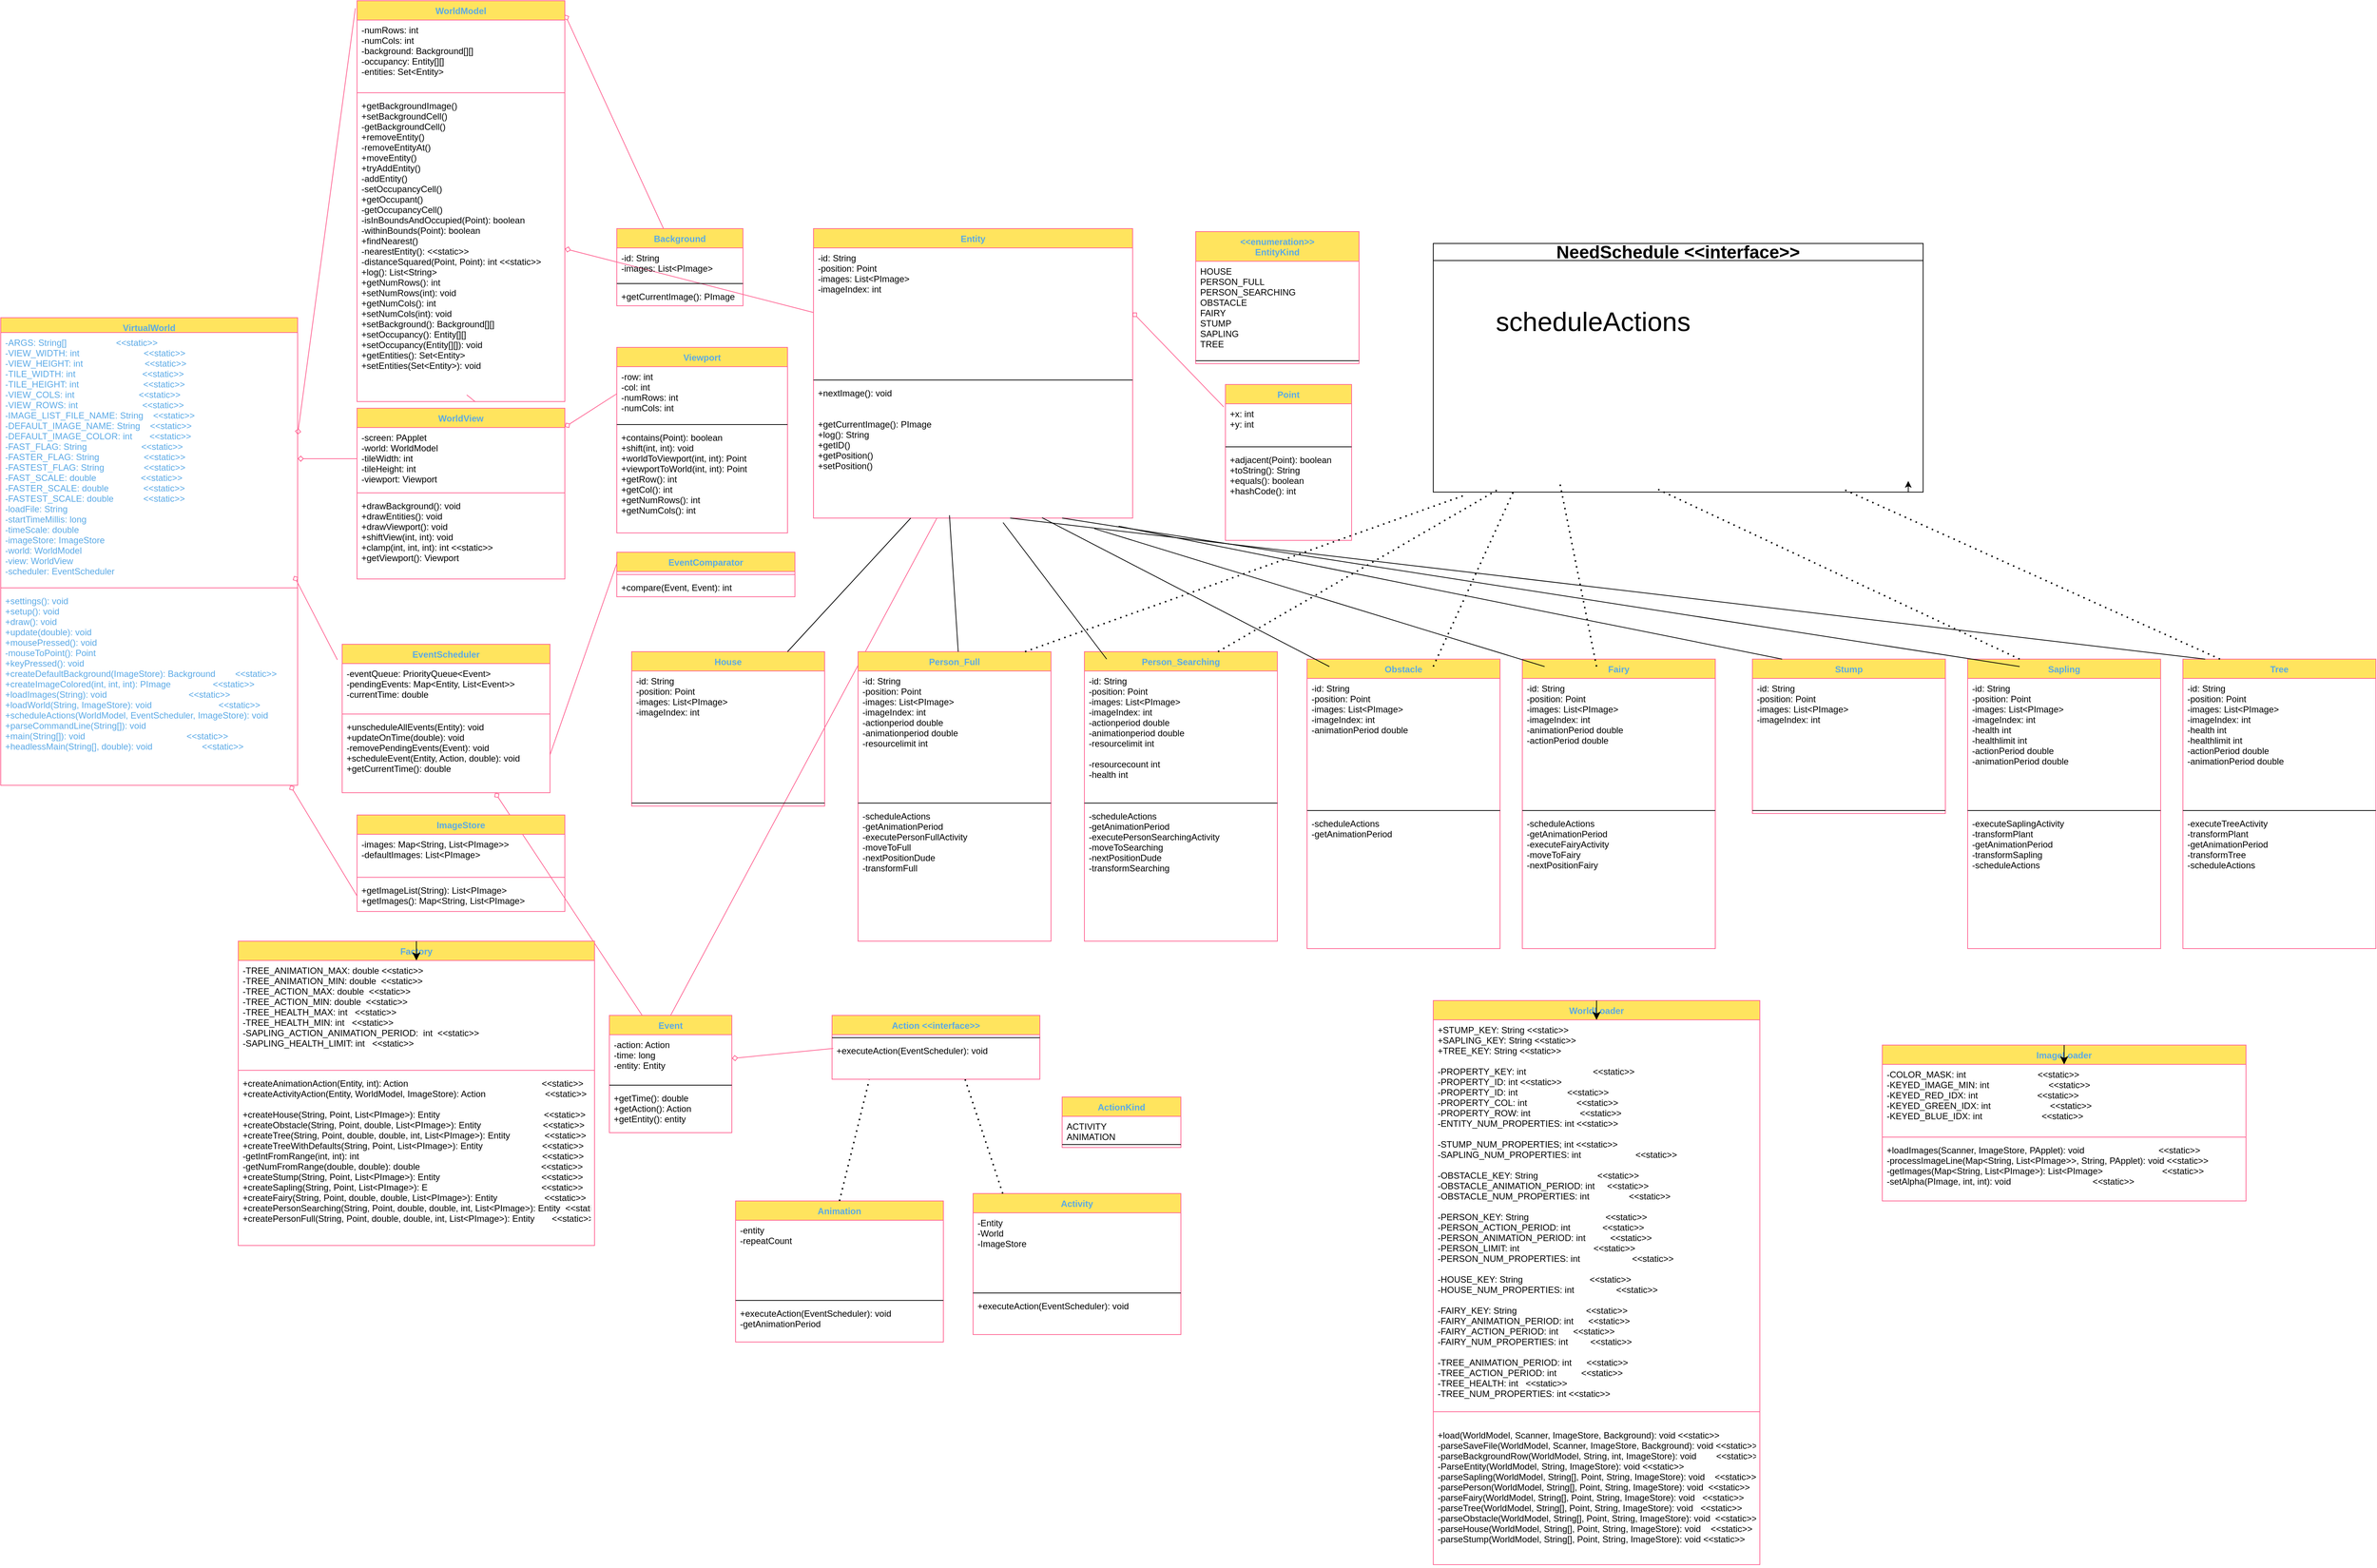 <mxfile version="22.0.8" type="device" pages="2">
  <diagram id="Yo6Zvny2ZRX3JAPKxXua" name="Page 2">
    <mxGraphModel dx="922" dy="-297" grid="1" gridSize="10" guides="1" tooltips="1" connect="1" arrows="1" fold="1" page="1" pageScale="1" pageWidth="850" pageHeight="1100" math="0" shadow="0">
      <root>
        <mxCell id="0" />
        <mxCell id="1" parent="0" />
        <mxCell id="IZyeWjeiiD0KSJfyj89O-481" value="" style="graphMlID=e0;endArrow=none;strokeColor=#FF6392;strokeWidth=1.0;startArrow=diamond;startFill=0;endFill=1;exitX=1;exitY=0.25;exitDx=0;exitDy=0;fontColor=#5AA9E6;entryX=-0.008;entryY=-0.286;entryDx=0;entryDy=0;entryPerimeter=0;" parent="1" source="IZyeWjeiiD0KSJfyj89O-496" target="IZyeWjeiiD0KSJfyj89O-503" edge="1">
          <mxGeometry relative="1" as="geometry" />
        </mxCell>
        <mxCell id="IZyeWjeiiD0KSJfyj89O-482" value="" style="graphMlID=e1;endArrow=none;strokeColor=#FF6392;strokeWidth=1.0;startArrow=diamond;startFill=0;endFill=1;exitX=1;exitY=0.5;exitDx=0;exitDy=0;fontColor=#5AA9E6;entryX=0;entryY=0.5;entryDx=0;entryDy=0;" parent="1" source="IZyeWjeiiD0KSJfyj89O-497" target="IZyeWjeiiD0KSJfyj89O-505" edge="1">
          <mxGeometry relative="1" as="geometry" />
        </mxCell>
        <mxCell id="IZyeWjeiiD0KSJfyj89O-483" value="" style="graphMlID=e2;endArrow=none;strokeColor=#FF6392;strokeWidth=1.0;startArrow=diamond;startFill=0;endFill=1;fontColor=#5AA9E6;entryX=0;entryY=0.25;entryDx=0;entryDy=0;" parent="1" source="IZyeWjeiiD0KSJfyj89O-504" target="IZyeWjeiiD0KSJfyj89O-533" edge="1">
          <mxGeometry relative="1" as="geometry">
            <mxPoint x="1598" y="1650" as="sourcePoint" />
          </mxGeometry>
        </mxCell>
        <mxCell id="IZyeWjeiiD0KSJfyj89O-484" value="" style="graphMlID=e3;endArrow=none;strokeColor=#FF6392;strokeWidth=1.0;startArrow=diamond;startFill=0;endFill=1;exitX=0.988;exitY=-0.077;exitDx=0;exitDy=0;exitPerimeter=0;fontColor=#5AA9E6;entryX=-0.023;entryY=0.105;entryDx=0;entryDy=0;entryPerimeter=0;" parent="1" source="IZyeWjeiiD0KSJfyj89O-499" target="IZyeWjeiiD0KSJfyj89O-508" edge="1">
          <mxGeometry relative="1" as="geometry">
            <mxPoint x="1790" y="1990" as="targetPoint" />
          </mxGeometry>
        </mxCell>
        <mxCell id="IZyeWjeiiD0KSJfyj89O-485" value="" style="graphMlID=e4;endArrow=none;strokeColor=#FF6392;strokeWidth=1.0;startArrow=diamond;startFill=0;endFill=1;exitX=0.975;exitY=1;exitDx=0;exitDy=0;exitPerimeter=0;fontColor=#5AA9E6;entryX=0;entryY=0.5;entryDx=0;entryDy=0;" parent="1" source="IZyeWjeiiD0KSJfyj89O-499" target="IZyeWjeiiD0KSJfyj89O-516" edge="1">
          <mxGeometry relative="1" as="geometry" />
        </mxCell>
        <mxCell id="IZyeWjeiiD0KSJfyj89O-486" value="" style="graphMlID=e5;endArrow=none;strokeColor=#FF6392;strokeWidth=1.0;startArrow=diamond;startFill=0;endFill=1;fontColor=#5AA9E6;exitX=1.001;exitY=-0.077;exitDx=0;exitDy=0;exitPerimeter=0;" parent="1" source="IZyeWjeiiD0KSJfyj89O-501" target="IZyeWjeiiD0KSJfyj89O-526" edge="1">
          <mxGeometry relative="1" as="geometry" />
        </mxCell>
        <mxCell id="IZyeWjeiiD0KSJfyj89O-487" value="" style="graphMlID=e6;endArrow=none;strokeColor=#FF6392;strokeWidth=1.0;startArrow=diamond;startFill=0;endFill=1;fontColor=#5AA9E6;" parent="1" source="IZyeWjeiiD0KSJfyj89O-508" target="IZyeWjeiiD0KSJfyj89O-538" edge="1">
          <mxGeometry relative="1" as="geometry" />
        </mxCell>
        <mxCell id="IZyeWjeiiD0KSJfyj89O-488" value="" style="graphMlID=e7;endArrow=none;strokeColor=#FF6392;strokeWidth=1.0;startArrow=none;startFill=1;endFill=1;fontColor=#5AA9E6;entryX=0;entryY=0.25;entryDx=0;entryDy=0;exitX=1;exitY=0.5;exitDx=0;exitDy=0;" parent="1" source="IZyeWjeiiD0KSJfyj89O-511" target="IZyeWjeiiD0KSJfyj89O-517" edge="1">
          <mxGeometry relative="1" as="geometry" />
        </mxCell>
        <mxCell id="IZyeWjeiiD0KSJfyj89O-489" value="" style="graphMlID=e8;endArrow=none;strokeColor=#FF6392;strokeWidth=1.0;startArrow=diamond;startFill=0;endFill=1;fontColor=#5AA9E6;exitX=1;exitY=0.5;exitDx=0;exitDy=0;entryX=0;entryY=0.5;entryDx=0;entryDy=0;" parent="1" source="IZyeWjeiiD0KSJfyj89O-503" target="IZyeWjeiiD0KSJfyj89O-530" edge="1">
          <mxGeometry relative="1" as="geometry">
            <mxPoint x="1660" y="1490" as="sourcePoint" />
          </mxGeometry>
        </mxCell>
        <mxCell id="IZyeWjeiiD0KSJfyj89O-490" value="" style="graphMlID=e9;endArrow=none;strokeColor=#FF6392;strokeWidth=1.0;startArrow=diamond;startFill=0;endFill=1;fontColor=#5AA9E6;exitX=1;exitY=0.5;exitDx=0;exitDy=0;entryX=-0.013;entryY=0.08;entryDx=0;entryDy=0;entryPerimeter=0;" parent="1" source="IZyeWjeiiD0KSJfyj89O-530" target="IZyeWjeiiD0KSJfyj89O-545" edge="1">
          <mxGeometry relative="1" as="geometry" />
        </mxCell>
        <mxCell id="IZyeWjeiiD0KSJfyj89O-492" value="" style="graphMlID=e11;endArrow=none;strokeColor=#FF6392;strokeWidth=1.0;startArrow=diamond;startFill=0;endFill=1;fontColor=#5AA9E6;exitX=1;exitY=0.5;exitDx=0;exitDy=0;entryX=0.006;entryY=0.178;entryDx=0;entryDy=0;entryPerimeter=0;" parent="1" source="IZyeWjeiiD0KSJfyj89O-538" edge="1">
          <mxGeometry relative="1" as="geometry">
            <mxPoint x="2091.68" y="2544.512" as="targetPoint" />
          </mxGeometry>
        </mxCell>
        <mxCell id="IZyeWjeiiD0KSJfyj89O-494" value="" style="graphMlID=e13;endArrow=none;strokeColor=#FF6392;strokeWidth=1.0;startArrow=none;startFill=1;endFill=1;fontColor=#5AA9E6;entryX=0.528;entryY=0.978;entryDx=0;entryDy=0;entryPerimeter=0;exitX=0.57;exitY=-0.037;exitDx=0;exitDy=0;exitPerimeter=0;" parent="1" source="IZyeWjeiiD0KSJfyj89O-504" target="IZyeWjeiiD0KSJfyj89O-503" edge="1">
          <mxGeometry relative="1" as="geometry" />
        </mxCell>
        <mxCell id="IZyeWjeiiD0KSJfyj89O-495" value="" style="graphMlID=e14;endArrow=none;strokeColor=#FF6392;strokeWidth=1.0;startArrow=none;startFill=1;endFill=1;fontColor=#5AA9E6;exitX=0.5;exitY=0;exitDx=0;exitDy=0;" parent="1" source="IZyeWjeiiD0KSJfyj89O-537" target="IZyeWjeiiD0KSJfyj89O-532" edge="1">
          <mxGeometry relative="1" as="geometry">
            <mxPoint x="2127.699" y="1689.661" as="targetPoint" />
          </mxGeometry>
        </mxCell>
        <mxCell id="IZyeWjeiiD0KSJfyj89O-496" value="VirtualWorld" style="swimlane;fontStyle=1;align=center;verticalAlign=top;childLayout=stackLayout;horizontal=1;startSize=20;horizontalStack=0;resizeParent=1;resizeParentMax=0;resizeLast=0;collapsible=1;marginBottom=0;hachureGap=4;pointerEvents=0;fillColor=#FFE45E;strokeColor=#FF6392;fontColor=#5AA9E6;" parent="1" vertex="1">
          <mxGeometry x="970" y="1560" width="400" height="630" as="geometry" />
        </mxCell>
        <mxCell id="IZyeWjeiiD0KSJfyj89O-497" value="-ARGS: String[]                    &lt;&lt;static&gt;&gt;&#xa;-VIEW_WIDTH: int                          &lt;&lt;static&gt;&gt;&#xa;-VIEW_HEIGHT: int                         &lt;&lt;static&gt;&gt;&#xa;-TILE_WIDTH: int                           &lt;&lt;static&gt;&gt;&#xa;-TILE_HEIGHT: int                          &lt;&lt;static&gt;&gt;&#xa;-VIEW_COLS: int                          &lt;&lt;static&gt;&gt;&#xa;-VIEW_ROWS: int                          &lt;&lt;static&gt;&gt;&#xa;-IMAGE_LIST_FILE_NAME: String    &lt;&lt;static&gt;&gt;&#xa;-DEFAULT_IMAGE_NAME: String    &lt;&lt;static&gt;&gt;&#xa;-DEFAULT_IMAGE_COLOR: int       &lt;&lt;static&gt;&gt;&#xa;-FAST_FLAG: String                      &lt;&lt;static&gt;&gt;&#xa;-FASTER_FLAG: String                  &lt;&lt;static&gt;&gt;&#xa;-FASTEST_FLAG: String                &lt;&lt;static&gt;&gt;&#xa;-FAST_SCALE: double                  &lt;&lt;static&gt;&gt;&#xa;-FASTER_SCALE: double              &lt;&lt;static&gt;&gt;&#xa;-FASTEST_SCALE: double            &lt;&lt;static&gt;&gt;&#xa;-loadFile: String&#xa;-startTimeMillis: long&#xa;-timeScale: double&#xa;-imageStore: ImageStore&#xa;-world: WorldModel&#xa;-view: WorldView&#xa;-scheduler: EventScheduler" style="text;strokeColor=none;fillColor=none;align=left;verticalAlign=top;spacingLeft=4;spacingRight=4;overflow=hidden;rotatable=0;points=[[0,0.5],[1,0.5]];portConstraint=eastwest;fontColor=#5AA9E6;" parent="IZyeWjeiiD0KSJfyj89O-496" vertex="1">
          <mxGeometry y="20" width="400" height="340" as="geometry" />
        </mxCell>
        <mxCell id="IZyeWjeiiD0KSJfyj89O-498" value="" style="line;strokeWidth=1;fillColor=none;align=left;verticalAlign=middle;spacingTop=-1;spacingLeft=3;spacingRight=3;rotatable=0;labelPosition=right;points=[];portConstraint=eastwest;strokeColor=#FF6392;fontColor=#5AA9E6;" parent="IZyeWjeiiD0KSJfyj89O-496" vertex="1">
          <mxGeometry y="360" width="400" height="8" as="geometry" />
        </mxCell>
        <mxCell id="IZyeWjeiiD0KSJfyj89O-499" value="+settings(): void&#xa;+setup(): void&#xa;+draw(): void&#xa;+update(double): void&#xa;+mousePressed(): void&#xa;-mouseToPoint(): Point&#xa;+keyPressed(): void&#xa;+createDefaultBackground(ImageStore): Background        &lt;&lt;static&gt;&gt;&#xa;+createImageColored(int, int, int): PImage                 &lt;&lt;static&gt;&gt;&#xa;+loadImages(String): void                                 &lt;&lt;static&gt;&gt;&#xa;+loadWorld(String, ImageStore): void                           &lt;&lt;static&gt;&gt;&#xa;+scheduleActions(WorldModel, EventScheduler, ImageStore): void&#xa;+parseCommandLine(String[]): void &#xa;+main(String[]): void                                         &lt;&lt;static&gt;&gt;&#xa;+headlessMain(String[], double): void                    &lt;&lt;static&gt;&gt;" style="text;strokeColor=none;fillColor=none;align=left;verticalAlign=top;spacingLeft=4;spacingRight=4;overflow=hidden;rotatable=0;points=[[0,0.5],[1,0.5]];portConstraint=eastwest;fontColor=#5AA9E6;" parent="IZyeWjeiiD0KSJfyj89O-496" vertex="1">
          <mxGeometry y="368" width="400" height="262" as="geometry" />
        </mxCell>
        <mxCell id="IZyeWjeiiD0KSJfyj89O-500" value="WorldModel" style="swimlane;fontStyle=1;align=center;verticalAlign=top;childLayout=stackLayout;horizontal=1;startSize=26;horizontalStack=0;resizeParent=1;resizeParentMax=0;resizeLast=0;collapsible=1;marginBottom=0;hachureGap=4;pointerEvents=0;sketch=0;fontColor=#5AA9E6;strokeColor=#FF6392;fillColor=#FFE45E;" parent="1" vertex="1">
          <mxGeometry x="1450" y="1133.05" width="280" height="540" as="geometry" />
        </mxCell>
        <mxCell id="IZyeWjeiiD0KSJfyj89O-501" value="-numRows: int&#xa;-numCols: int&#xa;-background: Background[][]&#xa;-occupancy: Entity[][]&#xa;-entities: Set&lt;Entity&gt;" style="text;strokeColor=none;fillColor=none;align=left;verticalAlign=top;spacingLeft=4;spacingRight=4;overflow=hidden;rotatable=0;points=[[0,0.5],[1,0.5]];portConstraint=eastwest;fontColor=#000000;" parent="IZyeWjeiiD0KSJfyj89O-500" vertex="1">
          <mxGeometry y="26" width="280" height="94" as="geometry" />
        </mxCell>
        <mxCell id="IZyeWjeiiD0KSJfyj89O-502" value="" style="line;strokeWidth=1;fillColor=none;align=left;verticalAlign=middle;spacingTop=-1;spacingLeft=3;spacingRight=3;rotatable=0;labelPosition=right;points=[];portConstraint=eastwest;strokeColor=#FF6392;fontColor=#5AA9E6;" parent="IZyeWjeiiD0KSJfyj89O-500" vertex="1">
          <mxGeometry y="120" width="280" height="8" as="geometry" />
        </mxCell>
        <mxCell id="IZyeWjeiiD0KSJfyj89O-503" value="+getBackgroundImage()&#xa;+setBackgroundCell()&#xa;-getBackgroundCell()&#xa;+removeEntity()&#xa;-removeEntityAt()&#xa;+moveEntity()&#xa;+tryAddEntity()&#xa;-addEntity()&#xa;-setOccupancyCell()&#xa;+getOccupant()&#xa;-getOccupancyCell()&#xa;-isInBoundsAndOccupied(Point): boolean&#xa;-withinBounds(Point): boolean&#xa;+findNearest()&#xa;-nearestEntity(): &lt;&lt;static&gt;&gt;&#xa;-distanceSquared(Point, Point): int &lt;&lt;static&gt;&gt;&#xa;+log(): List&lt;String&gt;&#xa;+getNumRows(): int&#xa;+setNumRows(int): void&#xa;+getNumCols(): int&#xa;+setNumCols(int): void&#xa;+setBackground(): Background[][]&#xa;+setOccupancy(): Entity[][]&#xa;+setOccupancy(Entity[][]): void&#xa;+getEntities(): Set&lt;Entity&gt;&#xa;+setEntities(Set&lt;Entity&gt;): void&#xa;" style="text;strokeColor=none;fillColor=none;align=left;verticalAlign=top;spacingLeft=4;spacingRight=4;overflow=hidden;rotatable=0;points=[[0,0.5],[1,0.5]];portConstraint=eastwest;fontColor=#020405;" parent="IZyeWjeiiD0KSJfyj89O-500" vertex="1">
          <mxGeometry y="128" width="280" height="412" as="geometry" />
        </mxCell>
        <mxCell id="IZyeWjeiiD0KSJfyj89O-504" value="WorldView" style="swimlane;fontStyle=1;align=center;verticalAlign=top;childLayout=stackLayout;horizontal=1;startSize=26;horizontalStack=0;resizeParent=1;resizeParentMax=0;resizeLast=0;collapsible=1;marginBottom=0;hachureGap=4;pointerEvents=0;sketch=0;fontColor=#5AA9E6;strokeColor=#FF6392;fillColor=#FFE45E;" parent="1" vertex="1">
          <mxGeometry x="1450" y="1682" width="280" height="230" as="geometry" />
        </mxCell>
        <mxCell id="IZyeWjeiiD0KSJfyj89O-505" value="-screen: PApplet&#xa;-world: WorldModel&#xa;-tileWidth: int&#xa;-tileHeight: int&#xa;-viewport: Viewport" style="text;strokeColor=none;fillColor=none;align=left;verticalAlign=top;spacingLeft=4;spacingRight=4;overflow=hidden;rotatable=0;points=[[0,0.5],[1,0.5]];portConstraint=eastwest;fontColor=#000000;" parent="IZyeWjeiiD0KSJfyj89O-504" vertex="1">
          <mxGeometry y="26" width="280" height="84" as="geometry" />
        </mxCell>
        <mxCell id="IZyeWjeiiD0KSJfyj89O-506" value="" style="line;strokeWidth=1;fillColor=none;align=left;verticalAlign=middle;spacingTop=-1;spacingLeft=3;spacingRight=3;rotatable=0;labelPosition=right;points=[];portConstraint=eastwest;strokeColor=#FF6392;fontColor=#5AA9E6;" parent="IZyeWjeiiD0KSJfyj89O-504" vertex="1">
          <mxGeometry y="110" width="280" height="8" as="geometry" />
        </mxCell>
        <mxCell id="IZyeWjeiiD0KSJfyj89O-507" value="+drawBackground(): void&#xa;+drawEntities(): void&#xa;+drawViewport(): void&#xa;+shiftView(int, int): void&#xa;+clamp(int, int, int): int &lt;&lt;static&gt;&gt;&#xa;+getViewport(): Viewport                                &#xa;" style="text;strokeColor=none;fillColor=none;align=left;verticalAlign=top;spacingLeft=4;spacingRight=4;overflow=hidden;rotatable=0;points=[[0,0.5],[1,0.5]];portConstraint=eastwest;fontColor=#000000;" parent="IZyeWjeiiD0KSJfyj89O-504" vertex="1">
          <mxGeometry y="118" width="280" height="112" as="geometry" />
        </mxCell>
        <mxCell id="IZyeWjeiiD0KSJfyj89O-508" value="EventScheduler" style="swimlane;fontStyle=1;align=center;verticalAlign=top;childLayout=stackLayout;horizontal=1;startSize=26;horizontalStack=0;resizeParent=1;resizeParentMax=0;resizeLast=0;collapsible=1;marginBottom=0;hachureGap=4;pointerEvents=0;sketch=0;fontColor=#5AA9E6;strokeColor=#FF6392;fillColor=#FFE45E;" parent="1" vertex="1">
          <mxGeometry x="1430" y="2000" width="280" height="200" as="geometry" />
        </mxCell>
        <mxCell id="IZyeWjeiiD0KSJfyj89O-509" value="-eventQueue: PriorityQueue&lt;Event&gt;&#xa;-pendingEvents: Map&lt;Entity, List&lt;Event&gt;&gt;&#xa;-currentTime: double" style="text;strokeColor=none;fillColor=none;align=left;verticalAlign=top;spacingLeft=4;spacingRight=4;overflow=hidden;rotatable=0;points=[[0,0.5],[1,0.5]];portConstraint=eastwest;fontColor=#000000;" parent="IZyeWjeiiD0KSJfyj89O-508" vertex="1">
          <mxGeometry y="26" width="280" height="64" as="geometry" />
        </mxCell>
        <mxCell id="IZyeWjeiiD0KSJfyj89O-510" value="" style="line;strokeWidth=1;fillColor=none;align=left;verticalAlign=middle;spacingTop=-1;spacingLeft=3;spacingRight=3;rotatable=0;labelPosition=right;points=[];portConstraint=eastwest;strokeColor=#FF6392;fontColor=#5AA9E6;" parent="IZyeWjeiiD0KSJfyj89O-508" vertex="1">
          <mxGeometry y="90" width="280" height="8" as="geometry" />
        </mxCell>
        <mxCell id="IZyeWjeiiD0KSJfyj89O-511" value="+unscheduleAllEvents(Entity): void&#xa;+updateOnTime(double): void&#xa;-removePendingEvents(Event): void&#xa;+scheduleEvent(Entity, Action, double): void&#xa;+getCurrentTime(): double" style="text;strokeColor=none;fillColor=none;align=left;verticalAlign=top;spacingLeft=4;spacingRight=4;overflow=hidden;rotatable=0;points=[[0,0.5],[1,0.5]];portConstraint=eastwest;fontColor=#000000;" parent="IZyeWjeiiD0KSJfyj89O-508" vertex="1">
          <mxGeometry y="98" width="280" height="102" as="geometry" />
        </mxCell>
        <mxCell id="IZyeWjeiiD0KSJfyj89O-513" value="ImageStore" style="swimlane;fontStyle=1;align=center;verticalAlign=top;childLayout=stackLayout;horizontal=1;startSize=26;horizontalStack=0;resizeParent=1;resizeParentMax=0;resizeLast=0;collapsible=1;marginBottom=0;hachureGap=4;pointerEvents=0;sketch=0;fontColor=#5AA9E6;strokeColor=#FF6392;fillColor=#FFE45E;" parent="1" vertex="1">
          <mxGeometry x="1450" y="2230" width="280" height="130" as="geometry" />
        </mxCell>
        <mxCell id="IZyeWjeiiD0KSJfyj89O-514" value="-images: Map&lt;String, List&lt;PImage&gt;&gt;&#xa;-defaultImages: List&lt;PImage&gt;" style="text;strokeColor=none;fillColor=none;align=left;verticalAlign=top;spacingLeft=4;spacingRight=4;overflow=hidden;rotatable=0;points=[[0,0.5],[1,0.5]];portConstraint=eastwest;fontColor=#000000;" parent="IZyeWjeiiD0KSJfyj89O-513" vertex="1">
          <mxGeometry y="26" width="280" height="54" as="geometry" />
        </mxCell>
        <mxCell id="IZyeWjeiiD0KSJfyj89O-515" value="" style="line;strokeWidth=1;fillColor=none;align=left;verticalAlign=middle;spacingTop=-1;spacingLeft=3;spacingRight=3;rotatable=0;labelPosition=right;points=[];portConstraint=eastwest;strokeColor=#FF6392;fontColor=#5AA9E6;" parent="IZyeWjeiiD0KSJfyj89O-513" vertex="1">
          <mxGeometry y="80" width="280" height="8" as="geometry" />
        </mxCell>
        <mxCell id="IZyeWjeiiD0KSJfyj89O-516" value="+getImageList(String): List&lt;PImage&gt;&#xa;+getImages(): Map&lt;String, List&lt;PImage&gt;" style="text;strokeColor=none;fillColor=none;align=left;verticalAlign=top;spacingLeft=4;spacingRight=4;overflow=hidden;rotatable=0;points=[[0,0.5],[1,0.5]];portConstraint=eastwest;fontColor=#000000;" parent="IZyeWjeiiD0KSJfyj89O-513" vertex="1">
          <mxGeometry y="88" width="280" height="42" as="geometry" />
        </mxCell>
        <mxCell id="IZyeWjeiiD0KSJfyj89O-517" value="EventComparator" style="swimlane;fontStyle=1;align=center;verticalAlign=top;childLayout=stackLayout;horizontal=1;startSize=26;horizontalStack=0;resizeParent=1;resizeParentMax=0;resizeLast=0;collapsible=1;marginBottom=0;hachureGap=4;pointerEvents=0;sketch=0;fontColor=#5AA9E6;strokeColor=#FF6392;fillColor=#FFE45E;" parent="1" vertex="1">
          <mxGeometry x="1800" y="1876" width="240" height="60" as="geometry" />
        </mxCell>
        <mxCell id="IZyeWjeiiD0KSJfyj89O-519" value="" style="line;strokeWidth=1;fillColor=none;align=left;verticalAlign=middle;spacingTop=-1;spacingLeft=3;spacingRight=3;rotatable=0;labelPosition=right;points=[];portConstraint=eastwest;strokeColor=#FF6392;fontColor=#5AA9E6;" parent="IZyeWjeiiD0KSJfyj89O-517" vertex="1">
          <mxGeometry y="26" width="240" height="8" as="geometry" />
        </mxCell>
        <mxCell id="IZyeWjeiiD0KSJfyj89O-520" value="+compare(Event, Event): int" style="text;strokeColor=none;fillColor=none;align=left;verticalAlign=top;spacingLeft=4;spacingRight=4;overflow=hidden;rotatable=0;points=[[0,0.5],[1,0.5]];portConstraint=eastwest;fontColor=#000000;" parent="IZyeWjeiiD0KSJfyj89O-517" vertex="1">
          <mxGeometry y="34" width="240" height="26" as="geometry" />
        </mxCell>
        <mxCell id="IZyeWjeiiD0KSJfyj89O-521" value="Factory" style="swimlane;fontStyle=1;align=center;verticalAlign=top;childLayout=stackLayout;horizontal=1;startSize=26;horizontalStack=0;resizeParent=1;resizeParentMax=0;resizeLast=0;collapsible=1;marginBottom=0;hachureGap=4;pointerEvents=0;sketch=0;fontColor=#5AA9E6;strokeColor=#FF6392;fillColor=#FFE45E;" parent="1" vertex="1">
          <mxGeometry x="1290.0" y="2400" width="480" height="410" as="geometry" />
        </mxCell>
        <mxCell id="IZyeWjeiiD0KSJfyj89O-522" value="-TREE_ANIMATION_MAX: double &lt;&lt;static&gt;&gt;&#xa;-TREE_ANIMATION_MIN: double  &lt;&lt;static&gt;&gt;&#xa;-TREE_ACTION_MAX: double  &lt;&lt;static&gt;&gt;&#xa;-TREE_ACTION_MIN: double  &lt;&lt;static&gt;&gt;&#xa;-TREE_HEALTH_MAX: int   &lt;&lt;static&gt;&gt;&#xa;-TREE_HEALTH_MIN: int   &lt;&lt;static&gt;&gt;&#xa;-SAPLING_ACTION_ANIMATION_PERIOD:  int  &lt;&lt;static&gt;&gt;&#xa;-SAPLING_HEALTH_LIMIT: int   &lt;&lt;static&gt;&gt;&#xa;" style="text;strokeColor=none;fillColor=none;align=left;verticalAlign=top;spacingLeft=4;spacingRight=4;overflow=hidden;rotatable=0;points=[[0,0.5],[1,0.5]];portConstraint=eastwest;fontColor=#000000;" parent="IZyeWjeiiD0KSJfyj89O-521" vertex="1">
          <mxGeometry y="26" width="480" height="144" as="geometry" />
        </mxCell>
        <mxCell id="IZyeWjeiiD0KSJfyj89O-523" value="" style="line;strokeWidth=1;fillColor=none;align=left;verticalAlign=middle;spacingTop=-1;spacingLeft=3;spacingRight=3;rotatable=0;labelPosition=right;points=[];portConstraint=eastwest;strokeColor=#FF6392;fontColor=#5AA9E6;" parent="IZyeWjeiiD0KSJfyj89O-521" vertex="1">
          <mxGeometry y="170" width="480" height="8" as="geometry" />
        </mxCell>
        <mxCell id="IZyeWjeiiD0KSJfyj89O-524" value="+createAnimationAction(Entity, int): Action                                                      &lt;&lt;static&gt;&gt;&#xa;+createActivityAction(Entity, WorldModel, ImageStore): Action                        &lt;&lt;static&gt;&gt;&#xa;&#xa;+createHouse(String, Point, List&lt;PImage&gt;): Entity                                          &lt;&lt;static&gt;&gt;&#xa;+createObstacle(String, Point, double, List&lt;PImage&gt;): Entity                         &lt;&lt;static&gt;&gt;&#xa;+createTree(String, Point, double, double, int, List&lt;PImage&gt;): Entity              &lt;&lt;static&gt;&gt;&#xa;+createTreeWithDefaults(String, Point, List&lt;PImage&gt;): Entity                        &lt;&lt;static&gt;&gt;&#xa;-getIntFromRange(int, int): int                                                                          &lt;&lt;static&gt;&gt;&#xa;-getNumFromRange(double, double): double                                                 &lt;&lt;static&gt;&gt;&#xa;+createStump(String, Point, List&lt;PImage&gt;): Entity                                         &lt;&lt;static&gt;&gt;&#xa;+createSapling(String, Point, List&lt;PImage&gt;): E                                              &lt;&lt;static&gt;&gt;&#xa;+createFairy(String, Point, double, double, List&lt;PImage&gt;): Entity                   &lt;&lt;static&gt;&gt;&#xa;+createPersonSearching(String, Point, double, double, int, List&lt;PImage&gt;): Entity  &lt;&lt;static&gt;&gt;&#xa;+createPersonFull(String, Point, double, double, int, List&lt;PImage&gt;): Entity       &lt;&lt;static&gt;&gt;&#xa;" style="text;strokeColor=none;fillColor=none;align=left;verticalAlign=top;spacingLeft=4;spacingRight=4;overflow=hidden;rotatable=0;points=[[0,0.5],[1,0.5]];portConstraint=eastwest;fontColor=#000000;" parent="IZyeWjeiiD0KSJfyj89O-521" vertex="1">
          <mxGeometry y="178" width="480" height="232" as="geometry" />
        </mxCell>
        <mxCell id="IZyeWjeiiD0KSJfyj89O-560" style="edgeStyle=none;curved=1;rounded=0;orthogonalLoop=1;jettySize=auto;html=1;exitX=0.5;exitY=0;exitDx=0;exitDy=0;fontSize=12;startSize=8;endSize=8;" parent="IZyeWjeiiD0KSJfyj89O-521" source="IZyeWjeiiD0KSJfyj89O-521" target="IZyeWjeiiD0KSJfyj89O-522" edge="1">
          <mxGeometry relative="1" as="geometry" />
        </mxCell>
        <mxCell id="IZyeWjeiiD0KSJfyj89O-525" value="Background" style="swimlane;fontStyle=1;align=center;verticalAlign=top;childLayout=stackLayout;horizontal=1;startSize=26;horizontalStack=0;resizeParent=1;resizeParentMax=0;resizeLast=0;collapsible=1;marginBottom=0;hachureGap=4;pointerEvents=0;sketch=0;fontColor=#5AA9E6;strokeColor=#FF6392;fillColor=#FFE45E;" parent="1" vertex="1">
          <mxGeometry x="1800" y="1440" width="170" height="104" as="geometry" />
        </mxCell>
        <mxCell id="IZyeWjeiiD0KSJfyj89O-526" value="-id: String&#xa;-images: List&lt;PImage&gt;&#xa;" style="text;strokeColor=none;fillColor=none;align=left;verticalAlign=top;spacingLeft=4;spacingRight=4;overflow=hidden;rotatable=0;points=[[0,0.5],[1,0.5]];portConstraint=eastwest;" parent="IZyeWjeiiD0KSJfyj89O-525" vertex="1">
          <mxGeometry y="26" width="170" height="44" as="geometry" />
        </mxCell>
        <mxCell id="IZyeWjeiiD0KSJfyj89O-527" value="" style="line;strokeWidth=1;fillColor=none;align=left;verticalAlign=middle;spacingTop=-1;spacingLeft=3;spacingRight=3;rotatable=0;labelPosition=right;points=[];portConstraint=eastwest;" parent="IZyeWjeiiD0KSJfyj89O-525" vertex="1">
          <mxGeometry y="70" width="170" height="8" as="geometry" />
        </mxCell>
        <mxCell id="IZyeWjeiiD0KSJfyj89O-528" value="+getCurrentImage(): PImage" style="text;strokeColor=none;fillColor=none;align=left;verticalAlign=top;spacingLeft=4;spacingRight=4;overflow=hidden;rotatable=0;points=[[0,0.5],[1,0.5]];portConstraint=eastwest;" parent="IZyeWjeiiD0KSJfyj89O-525" vertex="1">
          <mxGeometry y="78" width="170" height="26" as="geometry" />
        </mxCell>
        <mxCell id="IZyeWjeiiD0KSJfyj89O-529" value="Entity" style="swimlane;fontStyle=1;align=center;verticalAlign=top;childLayout=stackLayout;horizontal=1;startSize=26;horizontalStack=0;resizeParent=1;resizeParentMax=0;resizeLast=0;collapsible=1;marginBottom=0;hachureGap=4;pointerEvents=0;sketch=0;fontColor=#5AA9E6;strokeColor=#FF6392;fillColor=#FFE45E;" parent="1" vertex="1">
          <mxGeometry x="2065" y="1440" width="430" height="390" as="geometry" />
        </mxCell>
        <mxCell id="IZyeWjeiiD0KSJfyj89O-530" value="-id: String&#xa;-position: Point&#xa;-images: List&lt;PImage&gt;&#xa;-imageIndex: int&#xa;" style="text;strokeColor=none;fillColor=none;align=left;verticalAlign=top;spacingLeft=4;spacingRight=4;overflow=hidden;rotatable=0;points=[[0,0.5],[1,0.5]];portConstraint=eastwest;" parent="IZyeWjeiiD0KSJfyj89O-529" vertex="1">
          <mxGeometry y="26" width="430" height="174" as="geometry" />
        </mxCell>
        <mxCell id="IZyeWjeiiD0KSJfyj89O-531" value="" style="line;strokeWidth=1;fillColor=none;align=left;verticalAlign=middle;spacingTop=-1;spacingLeft=3;spacingRight=3;rotatable=0;labelPosition=right;points=[];portConstraint=eastwest;" parent="IZyeWjeiiD0KSJfyj89O-529" vertex="1">
          <mxGeometry y="200" width="430" height="8" as="geometry" />
        </mxCell>
        <mxCell id="IZyeWjeiiD0KSJfyj89O-532" value="+nextImage(): void&#xa;&#xa;&#xa;+getCurrentImage(): PImage&#xa;+log(): String&#xa;+getID() &#xa;+getPosition()&#xa;+setPosition()&#xa;&#xa;  &#xa;&#xa;&#xa;&#xa;" style="text;strokeColor=none;fillColor=none;align=left;verticalAlign=top;spacingLeft=4;spacingRight=4;overflow=hidden;rotatable=0;points=[[0,0.5],[1,0.5]];portConstraint=eastwest;" parent="IZyeWjeiiD0KSJfyj89O-529" vertex="1">
          <mxGeometry y="208" width="430" height="182" as="geometry" />
        </mxCell>
        <mxCell id="IZyeWjeiiD0KSJfyj89O-533" value="Viewport" style="swimlane;fontStyle=1;align=center;verticalAlign=top;childLayout=stackLayout;horizontal=1;startSize=26;horizontalStack=0;resizeParent=1;resizeParentMax=0;resizeLast=0;collapsible=1;marginBottom=0;hachureGap=4;pointerEvents=0;sketch=0;fontColor=#5AA9E6;strokeColor=#FF6392;fillColor=#FFE45E;" parent="1" vertex="1">
          <mxGeometry x="1800" y="1600" width="230" height="250" as="geometry" />
        </mxCell>
        <mxCell id="IZyeWjeiiD0KSJfyj89O-534" value="-row: int&#xa;-col: int&#xa;-numRows: int&#xa;-numCols: int" style="text;strokeColor=none;fillColor=none;align=left;verticalAlign=top;spacingLeft=4;spacingRight=4;overflow=hidden;rotatable=0;points=[[0,0.5],[1,0.5]];portConstraint=eastwest;" parent="IZyeWjeiiD0KSJfyj89O-533" vertex="1">
          <mxGeometry y="26" width="230" height="74" as="geometry" />
        </mxCell>
        <mxCell id="IZyeWjeiiD0KSJfyj89O-535" value="" style="line;strokeWidth=1;fillColor=none;align=left;verticalAlign=middle;spacingTop=-1;spacingLeft=3;spacingRight=3;rotatable=0;labelPosition=right;points=[];portConstraint=eastwest;" parent="IZyeWjeiiD0KSJfyj89O-533" vertex="1">
          <mxGeometry y="100" width="230" height="8" as="geometry" />
        </mxCell>
        <mxCell id="IZyeWjeiiD0KSJfyj89O-536" value="+contains(Point): boolean&#xa;+shift(int, int): void&#xa;+worldToViewport(int, int): Point&#xa;+viewportToWorld(int, int): Point&#xa;+getRow(): int&#xa;+getCol(): int&#xa;+getNumRows(): int&#xa;+getNumCols(): int" style="text;strokeColor=none;fillColor=none;align=left;verticalAlign=top;spacingLeft=4;spacingRight=4;overflow=hidden;rotatable=0;points=[[0,0.5],[1,0.5]];portConstraint=eastwest;" parent="IZyeWjeiiD0KSJfyj89O-533" vertex="1">
          <mxGeometry y="108" width="230" height="142" as="geometry" />
        </mxCell>
        <mxCell id="IZyeWjeiiD0KSJfyj89O-537" value="Event" style="swimlane;fontStyle=1;align=center;verticalAlign=top;childLayout=stackLayout;horizontal=1;startSize=26;horizontalStack=0;resizeParent=1;resizeParentMax=0;resizeLast=0;collapsible=1;marginBottom=0;hachureGap=4;pointerEvents=0;sketch=0;fontColor=#5AA9E6;strokeColor=#FF6392;fillColor=#FFE45E;" parent="1" vertex="1">
          <mxGeometry x="1790" y="2500" width="165" height="158" as="geometry" />
        </mxCell>
        <mxCell id="IZyeWjeiiD0KSJfyj89O-538" value="-action: Action&#xa;-time: long&#xa;-entity: Entity" style="text;strokeColor=none;fillColor=none;align=left;verticalAlign=top;spacingLeft=4;spacingRight=4;overflow=hidden;rotatable=0;points=[[0,0.5],[1,0.5]];portConstraint=eastwest;" parent="IZyeWjeiiD0KSJfyj89O-537" vertex="1">
          <mxGeometry y="26" width="165" height="64" as="geometry" />
        </mxCell>
        <mxCell id="IZyeWjeiiD0KSJfyj89O-539" value="" style="line;strokeWidth=1;fillColor=none;align=left;verticalAlign=middle;spacingTop=-1;spacingLeft=3;spacingRight=3;rotatable=0;labelPosition=right;points=[];portConstraint=eastwest;" parent="IZyeWjeiiD0KSJfyj89O-537" vertex="1">
          <mxGeometry y="90" width="165" height="8" as="geometry" />
        </mxCell>
        <mxCell id="IZyeWjeiiD0KSJfyj89O-540" value="+getTime(): double&#xa;+getAction(): Action&#xa;+getEntity(): entity" style="text;strokeColor=none;fillColor=none;align=left;verticalAlign=top;spacingLeft=4;spacingRight=4;overflow=hidden;rotatable=0;points=[[0,0.5],[1,0.5]];portConstraint=eastwest;" parent="IZyeWjeiiD0KSJfyj89O-537" vertex="1">
          <mxGeometry y="98" width="165" height="60" as="geometry" />
        </mxCell>
        <mxCell id="IZyeWjeiiD0KSJfyj89O-541" value="&lt;&lt;enumeration&gt;&gt;&#xa;EntityKind" style="swimlane;fontStyle=1;align=center;verticalAlign=top;childLayout=stackLayout;horizontal=1;startSize=40;horizontalStack=0;resizeParent=1;resizeParentMax=0;resizeLast=0;collapsible=1;marginBottom=0;hachureGap=4;pointerEvents=0;sketch=0;fontColor=#5AA9E6;strokeColor=#FF6392;fillColor=#FFE45E;" parent="1" vertex="1">
          <mxGeometry x="2580" y="1444.03" width="220" height="178" as="geometry" />
        </mxCell>
        <mxCell id="IZyeWjeiiD0KSJfyj89O-542" value="HOUSE&#xa;PERSON_FULL&#xa;PERSON_SEARCHING&#xa;OBSTACLE&#xa;FAIRY&#xa;STUMP&#xa;SAPLING&#xa;TREE" style="text;strokeColor=none;fillColor=none;align=left;verticalAlign=top;spacingLeft=4;spacingRight=4;overflow=hidden;rotatable=0;points=[[0,0.5],[1,0.5]];portConstraint=eastwest;" parent="IZyeWjeiiD0KSJfyj89O-541" vertex="1">
          <mxGeometry y="40" width="220" height="130" as="geometry" />
        </mxCell>
        <mxCell id="IZyeWjeiiD0KSJfyj89O-543" value="" style="line;strokeWidth=1;fillColor=none;align=left;verticalAlign=middle;spacingTop=-1;spacingLeft=3;spacingRight=3;rotatable=0;labelPosition=right;points=[];portConstraint=eastwest;" parent="IZyeWjeiiD0KSJfyj89O-541" vertex="1">
          <mxGeometry y="170" width="220" height="8" as="geometry" />
        </mxCell>
        <mxCell id="IZyeWjeiiD0KSJfyj89O-544" value="Point" style="swimlane;fontStyle=1;align=center;verticalAlign=top;childLayout=stackLayout;horizontal=1;startSize=26;horizontalStack=0;resizeParent=1;resizeParentMax=0;resizeLast=0;collapsible=1;marginBottom=0;hachureGap=4;pointerEvents=0;sketch=0;fontColor=#5AA9E6;strokeColor=#FF6392;fillColor=#FFE45E;" parent="1" vertex="1">
          <mxGeometry x="2620" y="1650" width="170" height="210" as="geometry" />
        </mxCell>
        <mxCell id="IZyeWjeiiD0KSJfyj89O-545" value="+x: int&#xa;+y: int" style="text;strokeColor=none;fillColor=none;align=left;verticalAlign=top;spacingLeft=4;spacingRight=4;overflow=hidden;rotatable=0;points=[[0,0.5],[1,0.5]];portConstraint=eastwest;" parent="IZyeWjeiiD0KSJfyj89O-544" vertex="1">
          <mxGeometry y="26" width="170" height="54" as="geometry" />
        </mxCell>
        <mxCell id="IZyeWjeiiD0KSJfyj89O-546" value="" style="line;strokeWidth=1;fillColor=none;align=left;verticalAlign=middle;spacingTop=-1;spacingLeft=3;spacingRight=3;rotatable=0;labelPosition=right;points=[];portConstraint=eastwest;" parent="IZyeWjeiiD0KSJfyj89O-544" vertex="1">
          <mxGeometry y="80" width="170" height="8" as="geometry" />
        </mxCell>
        <mxCell id="IZyeWjeiiD0KSJfyj89O-547" value="+adjacent(Point): boolean&#xa;+toString(): String&#xa;+equals(): boolean&#xa;+hashCode(): int" style="text;strokeColor=none;fillColor=none;align=left;verticalAlign=top;spacingLeft=4;spacingRight=4;overflow=hidden;rotatable=0;points=[[0,0.5],[1,0.5]];portConstraint=eastwest;" parent="IZyeWjeiiD0KSJfyj89O-544" vertex="1">
          <mxGeometry y="88" width="170" height="122" as="geometry" />
        </mxCell>
        <mxCell id="IZyeWjeiiD0KSJfyj89O-548" value="Action &lt;&lt;interface&gt;&gt;" style="swimlane;fontStyle=1;align=center;verticalAlign=top;childLayout=stackLayout;horizontal=1;startSize=26;horizontalStack=0;resizeParent=1;resizeParentMax=0;resizeLast=0;collapsible=1;marginBottom=0;hachureGap=4;pointerEvents=0;sketch=0;fontColor=#5AA9E6;strokeColor=#FF6392;fillColor=#FFE45E;" parent="1" vertex="1">
          <mxGeometry x="2090" y="2500" width="280" height="86" as="geometry" />
        </mxCell>
        <mxCell id="IZyeWjeiiD0KSJfyj89O-550" value="" style="line;strokeWidth=1;fillColor=none;align=left;verticalAlign=middle;spacingTop=-1;spacingLeft=3;spacingRight=3;rotatable=0;labelPosition=right;points=[];portConstraint=eastwest;" parent="IZyeWjeiiD0KSJfyj89O-548" vertex="1">
          <mxGeometry y="26" width="280" height="8" as="geometry" />
        </mxCell>
        <mxCell id="IZyeWjeiiD0KSJfyj89O-551" value="+executeAction(EventScheduler): void           &#xa;" style="text;strokeColor=none;fillColor=none;align=left;verticalAlign=top;spacingLeft=4;spacingRight=4;overflow=hidden;rotatable=0;points=[[0,0.5],[1,0.5]];portConstraint=eastwest;" parent="IZyeWjeiiD0KSJfyj89O-548" vertex="1">
          <mxGeometry y="34" width="280" height="52" as="geometry" />
        </mxCell>
        <mxCell id="IZyeWjeiiD0KSJfyj89O-552" value="ActionKind" style="swimlane;fontStyle=1;align=center;verticalAlign=top;childLayout=stackLayout;horizontal=1;startSize=26;horizontalStack=0;resizeParent=1;resizeParentMax=0;resizeLast=0;collapsible=1;marginBottom=0;hachureGap=4;pointerEvents=0;sketch=0;fontColor=#5AA9E6;strokeColor=#FF6392;fillColor=#FFE45E;" parent="1" vertex="1">
          <mxGeometry x="2400" y="2610" width="160" height="68" as="geometry" />
        </mxCell>
        <mxCell id="IZyeWjeiiD0KSJfyj89O-553" value="ACTIVITY&#xa;ANIMATION" style="text;strokeColor=none;fillColor=none;align=left;verticalAlign=top;spacingLeft=4;spacingRight=4;overflow=hidden;rotatable=0;points=[[0,0.5],[1,0.5]];portConstraint=eastwest;" parent="IZyeWjeiiD0KSJfyj89O-552" vertex="1">
          <mxGeometry y="26" width="160" height="34" as="geometry" />
        </mxCell>
        <mxCell id="IZyeWjeiiD0KSJfyj89O-554" value="" style="line;strokeWidth=1;fillColor=none;align=left;verticalAlign=middle;spacingTop=-1;spacingLeft=3;spacingRight=3;rotatable=0;labelPosition=right;points=[];portConstraint=eastwest;" parent="IZyeWjeiiD0KSJfyj89O-552" vertex="1">
          <mxGeometry y="60" width="160" height="8" as="geometry" />
        </mxCell>
        <mxCell id="IZyeWjeiiD0KSJfyj89O-561" value="WorldLoader" style="swimlane;fontStyle=1;align=center;verticalAlign=top;childLayout=stackLayout;horizontal=1;startSize=26;horizontalStack=0;resizeParent=1;resizeParentMax=0;resizeLast=0;collapsible=1;marginBottom=0;hachureGap=4;pointerEvents=0;sketch=0;fontColor=#5AA9E6;strokeColor=#FF6392;fillColor=#FFE45E;" parent="1" vertex="1">
          <mxGeometry x="2900" y="2480" width="440" height="760" as="geometry" />
        </mxCell>
        <mxCell id="IZyeWjeiiD0KSJfyj89O-562" value="+STUMP_KEY: String &lt;&lt;static&gt;&gt;&#xa;+SAPLING_KEY: String &lt;&lt;static&gt;&gt;&#xa;+TREE_KEY: String &lt;&lt;static&gt;&gt;&#xa;&#xa;-PROPERTY_KEY: int                           &lt;&lt;static&gt;&gt;&#xa;-PROPERTY_ID: int &lt;&lt;static&gt;&gt;&#xa;-PROPERTY_ID: int                    &lt;&lt;static&gt;&gt;&#xa;-PROPERTY_COL: int                    &lt;&lt;static&gt;&gt;&#xa;-PROPERTY_ROW: int                    &lt;&lt;static&gt;&gt;&#xa;-ENTITY_NUM_PROPERTIES: int &lt;&lt;static&gt;&gt;&#xa;&#xa;-STUMP_NUM_PROPERTIES; int &lt;&lt;static&gt;&gt;&#xa;-SAPLING_NUM_PROPERTIES: int                      &lt;&lt;static&gt;&gt;&#xa;&#xa;-OBSTACLE_KEY: String                        &lt;&lt;static&gt;&gt;&#xa;-OBSTACLE_ANIMATION_PERIOD: int     &lt;&lt;static&gt;&gt;&#xa;-OBSTACLE_NUM_PROPERTIES: int                &lt;&lt;static&gt;&gt;&#xa;&#xa;-PERSON_KEY: String                               &lt;&lt;static&gt;&gt;&#xa;-PERSON_ACTION_PERIOD: int             &lt;&lt;static&gt;&gt;&#xa;-PERSON_ANIMATION_PERIOD: int          &lt;&lt;static&gt;&gt;&#xa;-PERSON_LIMIT: int                              &lt;&lt;static&gt;&gt;&#xa;-PERSON_NUM_PROPERTIES: int                     &lt;&lt;static&gt;&gt;&#xa;&#xa;-HOUSE_KEY: String                           &lt;&lt;static&gt;&gt;&#xa;-HOUSE_NUM_PROPERTIES: int                 &lt;&lt;static&gt;&gt;&#xa;&#xa;-FAIRY_KEY: String                            &lt;&lt;static&gt;&gt;&#xa;-FAIRY_ANIMATION_PERIOD: int      &lt;&lt;static&gt;&gt;&#xa;-FAIRY_ACTION_PERIOD: int      &lt;&lt;static&gt;&gt;&#xa;-FAIRY_NUM_PROPERTIES: int         &lt;&lt;static&gt;&gt;&#xa;&#xa;-TREE_ANIMATION_PERIOD: int      &lt;&lt;static&gt;&gt;&#xa;-TREE_ACTION_PERIOD: int          &lt;&lt;static&gt;&gt;&#xa;-TREE_HEALTH: int   &lt;&lt;static&gt;&gt;&#xa;-TREE_NUM_PROPERTIES: int &lt;&lt;static&gt;&gt;&#xa;&#xa;&#xa;" style="text;strokeColor=none;fillColor=none;align=left;verticalAlign=top;spacingLeft=4;spacingRight=4;overflow=hidden;rotatable=0;points=[[0,0.5],[1,0.5]];portConstraint=eastwest;fontColor=#000000;" parent="IZyeWjeiiD0KSJfyj89O-561" vertex="1">
          <mxGeometry y="26" width="440" height="524" as="geometry" />
        </mxCell>
        <mxCell id="IZyeWjeiiD0KSJfyj89O-563" value="" style="line;strokeWidth=1;fillColor=none;align=left;verticalAlign=middle;spacingTop=-1;spacingLeft=3;spacingRight=3;rotatable=0;labelPosition=right;points=[];portConstraint=eastwest;strokeColor=#FF6392;fontColor=#5AA9E6;" parent="IZyeWjeiiD0KSJfyj89O-561" vertex="1">
          <mxGeometry y="550" width="440" height="8" as="geometry" />
        </mxCell>
        <mxCell id="IZyeWjeiiD0KSJfyj89O-565" style="edgeStyle=none;curved=1;rounded=0;orthogonalLoop=1;jettySize=auto;html=1;exitX=0.5;exitY=0;exitDx=0;exitDy=0;fontSize=12;startSize=8;endSize=8;" parent="IZyeWjeiiD0KSJfyj89O-561" source="IZyeWjeiiD0KSJfyj89O-561" target="IZyeWjeiiD0KSJfyj89O-562" edge="1">
          <mxGeometry relative="1" as="geometry" />
        </mxCell>
        <mxCell id="IZyeWjeiiD0KSJfyj89O-564" value="&#xa;+load(WorldModel, Scanner, ImageStore, Background): void &lt;&lt;static&gt;&gt;&#xa;-parseSaveFile(WorldModel, Scanner, ImageStore, Background): void &lt;&lt;static&gt;&gt;&#xa;-parseBackgroundRow(WorldModel, String, int, ImageStore): void        &lt;&lt;static&gt;&gt;&#xa;-ParseEntity(WorldModel, String, ImageStore): void &lt;&lt;static&gt;&gt;&#xa;-parseSapling(WorldModel, String[], Point, String, ImageStore): void    &lt;&lt;static&gt;&gt;&#xa;-parsePerson(WorldModel, String[], Point, String, ImageStore): void  &lt;&lt;static&gt;&gt;&#xa;-parseFairy(WorldModel, String[], Point, String, ImageStore): void   &lt;&lt;static&gt;&gt;&#xa;-parseTree(WorldModel, String[], Point, String, ImageStore): void   &lt;&lt;static&gt;&gt;&#xa;-parseObstacle(WorldModel, String[], Point, String, ImageStore): void  &lt;&lt;static&gt;&gt;&#xa;-parseHouse(WorldModel, String[], Point, String, ImageStore): void    &lt;&lt;static&gt;&gt;&#xa;-parseStump(WorldModel, String[], Point, String, ImageStore): void &lt;&lt;static&gt;&gt;&#xa;" style="text;strokeColor=none;fillColor=none;align=left;verticalAlign=top;spacingLeft=4;spacingRight=4;overflow=hidden;rotatable=0;points=[[0,0.5],[1,0.5]];portConstraint=eastwest;fontColor=#000000;" parent="IZyeWjeiiD0KSJfyj89O-561" vertex="1">
          <mxGeometry y="558" width="440" height="202" as="geometry" />
        </mxCell>
        <mxCell id="IZyeWjeiiD0KSJfyj89O-566" value="ImageLoader" style="swimlane;fontStyle=1;align=center;verticalAlign=top;childLayout=stackLayout;horizontal=1;startSize=26;horizontalStack=0;resizeParent=1;resizeParentMax=0;resizeLast=0;collapsible=1;marginBottom=0;hachureGap=4;pointerEvents=0;sketch=0;fontColor=#5AA9E6;strokeColor=#FF6392;fillColor=#FFE45E;" parent="1" vertex="1">
          <mxGeometry x="3505" y="2540" width="490" height="210" as="geometry" />
        </mxCell>
        <mxCell id="IZyeWjeiiD0KSJfyj89O-567" value="-COLOR_MASK: int                             &lt;&lt;static&gt;&gt;&#xa;-KEYED_IMAGE_MIN: int                        &lt;&lt;static&gt;&gt;&#xa;-KEYED_RED_IDX: int                        &lt;&lt;static&gt;&gt;&#xa;-KEYED_GREEN_IDX: int                        &lt;&lt;static&gt;&gt;&#xa;-KEYED_BLUE_IDX: int                        &lt;&lt;static&gt;&gt;&#xa;" style="text;strokeColor=none;fillColor=none;align=left;verticalAlign=top;spacingLeft=4;spacingRight=4;overflow=hidden;rotatable=0;points=[[0,0.5],[1,0.5]];portConstraint=eastwest;fontColor=#000000;" parent="IZyeWjeiiD0KSJfyj89O-566" vertex="1">
          <mxGeometry y="26" width="490" height="94" as="geometry" />
        </mxCell>
        <mxCell id="IZyeWjeiiD0KSJfyj89O-568" value="" style="line;strokeWidth=1;fillColor=none;align=left;verticalAlign=middle;spacingTop=-1;spacingLeft=3;spacingRight=3;rotatable=0;labelPosition=right;points=[];portConstraint=eastwest;strokeColor=#FF6392;fontColor=#5AA9E6;" parent="IZyeWjeiiD0KSJfyj89O-566" vertex="1">
          <mxGeometry y="120" width="490" height="8" as="geometry" />
        </mxCell>
        <mxCell id="IZyeWjeiiD0KSJfyj89O-570" style="edgeStyle=none;curved=1;rounded=0;orthogonalLoop=1;jettySize=auto;html=1;exitX=0.5;exitY=0;exitDx=0;exitDy=0;fontSize=12;startSize=8;endSize=8;" parent="IZyeWjeiiD0KSJfyj89O-566" source="IZyeWjeiiD0KSJfyj89O-566" target="IZyeWjeiiD0KSJfyj89O-567" edge="1">
          <mxGeometry relative="1" as="geometry" />
        </mxCell>
        <mxCell id="IZyeWjeiiD0KSJfyj89O-569" value="+loadImages(Scanner, ImageStore, PApplet): void                              &lt;&lt;static&gt;&gt;&#xa;-processImageLine(Map&lt;String, List&lt;PImage&gt;&gt;, String, PApplet): void &lt;&lt;static&gt;&gt;&#xa;-getImages(Map&lt;String, List&lt;PImage&gt;): List&lt;PImage&gt;                        &lt;&lt;static&gt;&gt;&#xa;-setAlpha(PImage, int, int): void                                 &lt;&lt;static&gt;&gt;&#xa;" style="text;strokeColor=none;fillColor=none;align=left;verticalAlign=top;spacingLeft=4;spacingRight=4;overflow=hidden;rotatable=0;points=[[0,0.5],[1,0.5]];portConstraint=eastwest;fontColor=#000000;" parent="IZyeWjeiiD0KSJfyj89O-566" vertex="1">
          <mxGeometry y="128" width="490" height="82" as="geometry" />
        </mxCell>
        <mxCell id="ymBvVgzi_eejHNHh2C19-1" value="House" style="swimlane;fontStyle=1;align=center;verticalAlign=top;childLayout=stackLayout;horizontal=1;startSize=26;horizontalStack=0;resizeParent=1;resizeParentMax=0;resizeLast=0;collapsible=1;marginBottom=0;hachureGap=4;pointerEvents=0;sketch=0;fontColor=#5AA9E6;strokeColor=#FF6392;fillColor=#FFE45E;" vertex="1" parent="1">
          <mxGeometry x="1820" y="2010" width="260" height="208" as="geometry" />
        </mxCell>
        <mxCell id="ymBvVgzi_eejHNHh2C19-2" value="-id: String&#xa;-position: Point&#xa;-images: List&lt;PImage&gt;&#xa;-imageIndex: int&#xa;" style="text;strokeColor=none;fillColor=none;align=left;verticalAlign=top;spacingLeft=4;spacingRight=4;overflow=hidden;rotatable=0;points=[[0,0.5],[1,0.5]];portConstraint=eastwest;" vertex="1" parent="ymBvVgzi_eejHNHh2C19-1">
          <mxGeometry y="26" width="260" height="174" as="geometry" />
        </mxCell>
        <mxCell id="ymBvVgzi_eejHNHh2C19-3" value="" style="line;strokeWidth=1;fillColor=none;align=left;verticalAlign=middle;spacingTop=-1;spacingLeft=3;spacingRight=3;rotatable=0;labelPosition=right;points=[];portConstraint=eastwest;" vertex="1" parent="ymBvVgzi_eejHNHh2C19-1">
          <mxGeometry y="200" width="260" height="8" as="geometry" />
        </mxCell>
        <mxCell id="ymBvVgzi_eejHNHh2C19-9" value="Person_Full" style="swimlane;fontStyle=1;align=center;verticalAlign=top;childLayout=stackLayout;horizontal=1;startSize=26;horizontalStack=0;resizeParent=1;resizeParentMax=0;resizeLast=0;collapsible=1;marginBottom=0;hachureGap=4;pointerEvents=0;sketch=0;fontColor=#5AA9E6;strokeColor=#FF6392;fillColor=#FFE45E;" vertex="1" parent="1">
          <mxGeometry x="2125" y="2010" width="260" height="390" as="geometry" />
        </mxCell>
        <mxCell id="ymBvVgzi_eejHNHh2C19-10" value="-id: String&#xa;-position: Point&#xa;-images: List&lt;PImage&gt;&#xa;-imageIndex: int&#xa;-actionperiod double&#xa;-animationperiod double&#xa;-resourcelimit int&#xa;" style="text;strokeColor=none;fillColor=none;align=left;verticalAlign=top;spacingLeft=4;spacingRight=4;overflow=hidden;rotatable=0;points=[[0,0.5],[1,0.5]];portConstraint=eastwest;" vertex="1" parent="ymBvVgzi_eejHNHh2C19-9">
          <mxGeometry y="26" width="260" height="174" as="geometry" />
        </mxCell>
        <mxCell id="ymBvVgzi_eejHNHh2C19-11" value="" style="line;strokeWidth=1;fillColor=none;align=left;verticalAlign=middle;spacingTop=-1;spacingLeft=3;spacingRight=3;rotatable=0;labelPosition=right;points=[];portConstraint=eastwest;" vertex="1" parent="ymBvVgzi_eejHNHh2C19-9">
          <mxGeometry y="200" width="260" height="8" as="geometry" />
        </mxCell>
        <mxCell id="ymBvVgzi_eejHNHh2C19-12" value="-scheduleActions&#xa;-getAnimationPeriod&#xa;-executePersonFullActivity&#xa;-moveToFull&#xa;-nextPositionDude&#xa;-transformFull" style="text;strokeColor=none;fillColor=none;align=left;verticalAlign=top;spacingLeft=4;spacingRight=4;overflow=hidden;rotatable=0;points=[[0,0.5],[1,0.5]];portConstraint=eastwest;" vertex="1" parent="ymBvVgzi_eejHNHh2C19-9">
          <mxGeometry y="208" width="260" height="182" as="geometry" />
        </mxCell>
        <mxCell id="ymBvVgzi_eejHNHh2C19-13" value="Person_Searching" style="swimlane;fontStyle=1;align=center;verticalAlign=top;childLayout=stackLayout;horizontal=1;startSize=26;horizontalStack=0;resizeParent=1;resizeParentMax=0;resizeLast=0;collapsible=1;marginBottom=0;hachureGap=4;pointerEvents=0;sketch=0;fontColor=#5AA9E6;strokeColor=#FF6392;fillColor=#FFE45E;" vertex="1" parent="1">
          <mxGeometry x="2430" y="2010" width="260" height="390" as="geometry" />
        </mxCell>
        <mxCell id="ymBvVgzi_eejHNHh2C19-14" value="-id: String&#xa;-position: Point&#xa;-images: List&lt;PImage&gt;&#xa;-imageIndex: int&#xa;-actionperiod double&#xa;-animationperiod double&#xa;-resourcelimit int&#xa;&#xa;-resourcecount int&#xa;-health int" style="text;strokeColor=none;fillColor=none;align=left;verticalAlign=top;spacingLeft=4;spacingRight=4;overflow=hidden;rotatable=0;points=[[0,0.5],[1,0.5]];portConstraint=eastwest;" vertex="1" parent="ymBvVgzi_eejHNHh2C19-13">
          <mxGeometry y="26" width="260" height="174" as="geometry" />
        </mxCell>
        <mxCell id="ymBvVgzi_eejHNHh2C19-15" value="" style="line;strokeWidth=1;fillColor=none;align=left;verticalAlign=middle;spacingTop=-1;spacingLeft=3;spacingRight=3;rotatable=0;labelPosition=right;points=[];portConstraint=eastwest;" vertex="1" parent="ymBvVgzi_eejHNHh2C19-13">
          <mxGeometry y="200" width="260" height="8" as="geometry" />
        </mxCell>
        <mxCell id="ymBvVgzi_eejHNHh2C19-16" value="-scheduleActions&#xa;-getAnimationPeriod&#xa;-executePersonSearchingActivity&#xa;-moveToSearching&#xa;-nextPositionDude&#xa;-transformSearching" style="text;strokeColor=none;fillColor=none;align=left;verticalAlign=top;spacingLeft=4;spacingRight=4;overflow=hidden;rotatable=0;points=[[0,0.5],[1,0.5]];portConstraint=eastwest;" vertex="1" parent="ymBvVgzi_eejHNHh2C19-13">
          <mxGeometry y="208" width="260" height="182" as="geometry" />
        </mxCell>
        <mxCell id="ymBvVgzi_eejHNHh2C19-17" value="Obstacle" style="swimlane;fontStyle=1;align=center;verticalAlign=top;childLayout=stackLayout;horizontal=1;startSize=26;horizontalStack=0;resizeParent=1;resizeParentMax=0;resizeLast=0;collapsible=1;marginBottom=0;hachureGap=4;pointerEvents=0;sketch=0;fontColor=#5AA9E6;strokeColor=#FF6392;fillColor=#FFE45E;" vertex="1" parent="1">
          <mxGeometry x="2730" y="2020" width="260" height="390" as="geometry" />
        </mxCell>
        <mxCell id="ymBvVgzi_eejHNHh2C19-18" value="-id: String&#xa;-position: Point&#xa;-images: List&lt;PImage&gt;&#xa;-imageIndex: int&#xa;-animationPeriod double" style="text;strokeColor=none;fillColor=none;align=left;verticalAlign=top;spacingLeft=4;spacingRight=4;overflow=hidden;rotatable=0;points=[[0,0.5],[1,0.5]];portConstraint=eastwest;" vertex="1" parent="ymBvVgzi_eejHNHh2C19-17">
          <mxGeometry y="26" width="260" height="174" as="geometry" />
        </mxCell>
        <mxCell id="ymBvVgzi_eejHNHh2C19-19" value="" style="line;strokeWidth=1;fillColor=none;align=left;verticalAlign=middle;spacingTop=-1;spacingLeft=3;spacingRight=3;rotatable=0;labelPosition=right;points=[];portConstraint=eastwest;" vertex="1" parent="ymBvVgzi_eejHNHh2C19-17">
          <mxGeometry y="200" width="260" height="8" as="geometry" />
        </mxCell>
        <mxCell id="ymBvVgzi_eejHNHh2C19-20" value="-scheduleActions&#xa;-getAnimationPeriod" style="text;strokeColor=none;fillColor=none;align=left;verticalAlign=top;spacingLeft=4;spacingRight=4;overflow=hidden;rotatable=0;points=[[0,0.5],[1,0.5]];portConstraint=eastwest;" vertex="1" parent="ymBvVgzi_eejHNHh2C19-17">
          <mxGeometry y="208" width="260" height="182" as="geometry" />
        </mxCell>
        <mxCell id="ymBvVgzi_eejHNHh2C19-21" value="Fairy" style="swimlane;fontStyle=1;align=center;verticalAlign=top;childLayout=stackLayout;horizontal=1;startSize=26;horizontalStack=0;resizeParent=1;resizeParentMax=0;resizeLast=0;collapsible=1;marginBottom=0;hachureGap=4;pointerEvents=0;sketch=0;fontColor=#5AA9E6;strokeColor=#FF6392;fillColor=#FFE45E;" vertex="1" parent="1">
          <mxGeometry x="3020" y="2020" width="260" height="390" as="geometry" />
        </mxCell>
        <mxCell id="ymBvVgzi_eejHNHh2C19-22" value="-id: String&#xa;-position: Point&#xa;-images: List&lt;PImage&gt;&#xa;-imageIndex: int&#xa;-animationPeriod double&#xa;-actionPeriod double" style="text;strokeColor=none;fillColor=none;align=left;verticalAlign=top;spacingLeft=4;spacingRight=4;overflow=hidden;rotatable=0;points=[[0,0.5],[1,0.5]];portConstraint=eastwest;" vertex="1" parent="ymBvVgzi_eejHNHh2C19-21">
          <mxGeometry y="26" width="260" height="174" as="geometry" />
        </mxCell>
        <mxCell id="ymBvVgzi_eejHNHh2C19-23" value="" style="line;strokeWidth=1;fillColor=none;align=left;verticalAlign=middle;spacingTop=-1;spacingLeft=3;spacingRight=3;rotatable=0;labelPosition=right;points=[];portConstraint=eastwest;" vertex="1" parent="ymBvVgzi_eejHNHh2C19-21">
          <mxGeometry y="200" width="260" height="8" as="geometry" />
        </mxCell>
        <mxCell id="ymBvVgzi_eejHNHh2C19-24" value="-scheduleActions&#xa;-getAnimationPeriod&#xa;-executeFairyActivity&#xa;-moveToFairy&#xa;-nextPositionFairy" style="text;strokeColor=none;fillColor=none;align=left;verticalAlign=top;spacingLeft=4;spacingRight=4;overflow=hidden;rotatable=0;points=[[0,0.5],[1,0.5]];portConstraint=eastwest;" vertex="1" parent="ymBvVgzi_eejHNHh2C19-21">
          <mxGeometry y="208" width="260" height="182" as="geometry" />
        </mxCell>
        <mxCell id="ymBvVgzi_eejHNHh2C19-25" value="Stump&#xa;" style="swimlane;fontStyle=1;align=center;verticalAlign=top;childLayout=stackLayout;horizontal=1;startSize=26;horizontalStack=0;resizeParent=1;resizeParentMax=0;resizeLast=0;collapsible=1;marginBottom=0;hachureGap=4;pointerEvents=0;sketch=0;fontColor=#5AA9E6;strokeColor=#FF6392;fillColor=#FFE45E;" vertex="1" parent="1">
          <mxGeometry x="3330" y="2020" width="260" height="208" as="geometry" />
        </mxCell>
        <mxCell id="ymBvVgzi_eejHNHh2C19-26" value="-id: String&#xa;-position: Point&#xa;-images: List&lt;PImage&gt;&#xa;-imageIndex: int&#xa;" style="text;strokeColor=none;fillColor=none;align=left;verticalAlign=top;spacingLeft=4;spacingRight=4;overflow=hidden;rotatable=0;points=[[0,0.5],[1,0.5]];portConstraint=eastwest;" vertex="1" parent="ymBvVgzi_eejHNHh2C19-25">
          <mxGeometry y="26" width="260" height="174" as="geometry" />
        </mxCell>
        <mxCell id="ymBvVgzi_eejHNHh2C19-27" value="" style="line;strokeWidth=1;fillColor=none;align=left;verticalAlign=middle;spacingTop=-1;spacingLeft=3;spacingRight=3;rotatable=0;labelPosition=right;points=[];portConstraint=eastwest;" vertex="1" parent="ymBvVgzi_eejHNHh2C19-25">
          <mxGeometry y="200" width="260" height="8" as="geometry" />
        </mxCell>
        <mxCell id="ymBvVgzi_eejHNHh2C19-29" value="Sapling" style="swimlane;fontStyle=1;align=center;verticalAlign=top;childLayout=stackLayout;horizontal=1;startSize=26;horizontalStack=0;resizeParent=1;resizeParentMax=0;resizeLast=0;collapsible=1;marginBottom=0;hachureGap=4;pointerEvents=0;sketch=0;fontColor=#5AA9E6;strokeColor=#FF6392;fillColor=#FFE45E;" vertex="1" parent="1">
          <mxGeometry x="3620" y="2020" width="260" height="390" as="geometry" />
        </mxCell>
        <mxCell id="ymBvVgzi_eejHNHh2C19-30" value="-id: String&#xa;-position: Point&#xa;-images: List&lt;PImage&gt;&#xa;-imageIndex: int&#xa;-health int&#xa;-healthlimit int&#xa;-actionPeriod double&#xa;-animationPeriod double" style="text;strokeColor=none;fillColor=none;align=left;verticalAlign=top;spacingLeft=4;spacingRight=4;overflow=hidden;rotatable=0;points=[[0,0.5],[1,0.5]];portConstraint=eastwest;" vertex="1" parent="ymBvVgzi_eejHNHh2C19-29">
          <mxGeometry y="26" width="260" height="174" as="geometry" />
        </mxCell>
        <mxCell id="ymBvVgzi_eejHNHh2C19-31" value="" style="line;strokeWidth=1;fillColor=none;align=left;verticalAlign=middle;spacingTop=-1;spacingLeft=3;spacingRight=3;rotatable=0;labelPosition=right;points=[];portConstraint=eastwest;" vertex="1" parent="ymBvVgzi_eejHNHh2C19-29">
          <mxGeometry y="200" width="260" height="8" as="geometry" />
        </mxCell>
        <mxCell id="ymBvVgzi_eejHNHh2C19-32" value="-executeSaplingActivity&#xa;-transformPlant&#xa;-getAnimationPeriod&#xa;-transformSapling&#xa;-scheduleActions" style="text;strokeColor=none;fillColor=none;align=left;verticalAlign=top;spacingLeft=4;spacingRight=4;overflow=hidden;rotatable=0;points=[[0,0.5],[1,0.5]];portConstraint=eastwest;" vertex="1" parent="ymBvVgzi_eejHNHh2C19-29">
          <mxGeometry y="208" width="260" height="182" as="geometry" />
        </mxCell>
        <mxCell id="ymBvVgzi_eejHNHh2C19-33" value="Tree" style="swimlane;fontStyle=1;align=center;verticalAlign=top;childLayout=stackLayout;horizontal=1;startSize=26;horizontalStack=0;resizeParent=1;resizeParentMax=0;resizeLast=0;collapsible=1;marginBottom=0;hachureGap=4;pointerEvents=0;sketch=0;fontColor=#5AA9E6;strokeColor=#FF6392;fillColor=#FFE45E;" vertex="1" parent="1">
          <mxGeometry x="3910" y="2020" width="260" height="390" as="geometry" />
        </mxCell>
        <mxCell id="ymBvVgzi_eejHNHh2C19-34" value="-id: String&#xa;-position: Point&#xa;-images: List&lt;PImage&gt;&#xa;-imageIndex: int&#xa;-health int&#xa;-healthlimit int&#xa;-actionPeriod double&#xa;-animationPeriod double&#xa;" style="text;strokeColor=none;fillColor=none;align=left;verticalAlign=top;spacingLeft=4;spacingRight=4;overflow=hidden;rotatable=0;points=[[0,0.5],[1,0.5]];portConstraint=eastwest;" vertex="1" parent="ymBvVgzi_eejHNHh2C19-33">
          <mxGeometry y="26" width="260" height="174" as="geometry" />
        </mxCell>
        <mxCell id="ymBvVgzi_eejHNHh2C19-35" value="" style="line;strokeWidth=1;fillColor=none;align=left;verticalAlign=middle;spacingTop=-1;spacingLeft=3;spacingRight=3;rotatable=0;labelPosition=right;points=[];portConstraint=eastwest;" vertex="1" parent="ymBvVgzi_eejHNHh2C19-33">
          <mxGeometry y="200" width="260" height="8" as="geometry" />
        </mxCell>
        <mxCell id="ymBvVgzi_eejHNHh2C19-36" value="-executeTreeActivity&#xa;-transformPlant&#xa;-getAnimationPeriod&#xa;-transformTree&#xa;-scheduleActions" style="text;strokeColor=none;fillColor=none;align=left;verticalAlign=top;spacingLeft=4;spacingRight=4;overflow=hidden;rotatable=0;points=[[0,0.5],[1,0.5]];portConstraint=eastwest;" vertex="1" parent="ymBvVgzi_eejHNHh2C19-33">
          <mxGeometry y="208" width="260" height="182" as="geometry" />
        </mxCell>
        <mxCell id="ymBvVgzi_eejHNHh2C19-37" value="" style="endArrow=none;html=1;rounded=0;" edge="1" parent="1" target="IZyeWjeiiD0KSJfyj89O-532">
          <mxGeometry width="50" height="50" relative="1" as="geometry">
            <mxPoint x="2030" y="2010" as="sourcePoint" />
            <mxPoint x="2080" y="1960" as="targetPoint" />
          </mxGeometry>
        </mxCell>
        <mxCell id="ymBvVgzi_eejHNHh2C19-38" value="" style="endArrow=none;html=1;rounded=0;entryX=0.426;entryY=0.979;entryDx=0;entryDy=0;entryPerimeter=0;" edge="1" parent="1" target="IZyeWjeiiD0KSJfyj89O-532">
          <mxGeometry width="50" height="50" relative="1" as="geometry">
            <mxPoint x="2260" y="2010" as="sourcePoint" />
            <mxPoint x="2310" y="1960" as="targetPoint" />
          </mxGeometry>
        </mxCell>
        <mxCell id="ymBvVgzi_eejHNHh2C19-39" value="" style="endArrow=none;html=1;rounded=0;entryX=0.594;entryY=1.033;entryDx=0;entryDy=0;entryPerimeter=0;" edge="1" parent="1" target="IZyeWjeiiD0KSJfyj89O-532">
          <mxGeometry width="50" height="50" relative="1" as="geometry">
            <mxPoint x="2460" y="2020" as="sourcePoint" />
            <mxPoint x="2510" y="1970" as="targetPoint" />
          </mxGeometry>
        </mxCell>
        <mxCell id="ymBvVgzi_eejHNHh2C19-40" value="" style="endArrow=none;html=1;rounded=0;entryX=0.716;entryY=0.997;entryDx=0;entryDy=0;entryPerimeter=0;" edge="1" parent="1" target="IZyeWjeiiD0KSJfyj89O-532">
          <mxGeometry width="50" height="50" relative="1" as="geometry">
            <mxPoint x="2760" y="2030" as="sourcePoint" />
            <mxPoint x="2810" y="1980" as="targetPoint" />
          </mxGeometry>
        </mxCell>
        <mxCell id="ymBvVgzi_eejHNHh2C19-41" value="" style="endArrow=none;html=1;rounded=0;entryX=0.88;entryY=1.078;entryDx=0;entryDy=0;entryPerimeter=0;" edge="1" parent="1" target="IZyeWjeiiD0KSJfyj89O-532">
          <mxGeometry width="50" height="50" relative="1" as="geometry">
            <mxPoint x="3050" y="2030" as="sourcePoint" />
            <mxPoint x="3100" y="1980" as="targetPoint" />
          </mxGeometry>
        </mxCell>
        <mxCell id="ymBvVgzi_eejHNHh2C19-42" value="" style="endArrow=none;html=1;rounded=0;entryX=0.956;entryY=1.06;entryDx=0;entryDy=0;entryPerimeter=0;" edge="1" parent="1" target="IZyeWjeiiD0KSJfyj89O-532">
          <mxGeometry width="50" height="50" relative="1" as="geometry">
            <mxPoint x="3370" y="2020" as="sourcePoint" />
            <mxPoint x="3420" y="1970" as="targetPoint" />
          </mxGeometry>
        </mxCell>
        <mxCell id="ymBvVgzi_eejHNHh2C19-43" value="" style="endArrow=none;html=1;rounded=0;" edge="1" parent="1">
          <mxGeometry width="50" height="50" relative="1" as="geometry">
            <mxPoint x="3690" y="2030" as="sourcePoint" />
            <mxPoint x="2400" y="1830" as="targetPoint" />
          </mxGeometry>
        </mxCell>
        <mxCell id="ymBvVgzi_eejHNHh2C19-44" value="" style="endArrow=none;html=1;rounded=0;" edge="1" parent="1">
          <mxGeometry width="50" height="50" relative="1" as="geometry">
            <mxPoint x="3940" y="2020" as="sourcePoint" />
            <mxPoint x="2330" y="1830" as="targetPoint" />
          </mxGeometry>
        </mxCell>
        <mxCell id="ymBvVgzi_eejHNHh2C19-47" style="edgeStyle=orthogonalEdgeStyle;rounded=0;orthogonalLoop=1;jettySize=auto;html=1;exitX=1;exitY=1;exitDx=0;exitDy=0;" edge="1" parent="1" source="ymBvVgzi_eejHNHh2C19-45">
          <mxGeometry relative="1" as="geometry">
            <mxPoint x="3540" y="1780" as="targetPoint" />
          </mxGeometry>
        </mxCell>
        <mxCell id="ymBvVgzi_eejHNHh2C19-45" value="&lt;font style=&quot;font-size: 24px;&quot;&gt;NeedSchedule &amp;lt;&amp;lt;interface&amp;gt;&amp;gt;&lt;/font&gt;" style="swimlane;whiteSpace=wrap;html=1;" vertex="1" parent="1">
          <mxGeometry x="2900" y="1460" width="660" height="335" as="geometry" />
        </mxCell>
        <mxCell id="ymBvVgzi_eejHNHh2C19-46" value="&lt;font style=&quot;font-size: 36px;&quot;&gt;scheduleActions&lt;/font&gt;" style="text;html=1;align=center;verticalAlign=middle;resizable=0;points=[];autosize=1;strokeColor=none;fillColor=none;" vertex="1" parent="ymBvVgzi_eejHNHh2C19-45">
          <mxGeometry x="70" y="75" width="290" height="60" as="geometry" />
        </mxCell>
        <mxCell id="ymBvVgzi_eejHNHh2C19-49" value="" style="endArrow=none;dashed=1;html=1;dashPattern=1 3;strokeWidth=2;rounded=0;" edge="1" parent="1">
          <mxGeometry width="50" height="50" relative="1" as="geometry">
            <mxPoint x="2350" y="2010" as="sourcePoint" />
            <mxPoint x="2940" y="1800" as="targetPoint" />
          </mxGeometry>
        </mxCell>
        <mxCell id="ymBvVgzi_eejHNHh2C19-50" value="" style="endArrow=none;dashed=1;html=1;dashPattern=1 3;strokeWidth=2;rounded=0;" edge="1" parent="1">
          <mxGeometry width="50" height="50" relative="1" as="geometry">
            <mxPoint x="2610" y="2010" as="sourcePoint" />
            <mxPoint x="2990" y="1790" as="targetPoint" />
          </mxGeometry>
        </mxCell>
        <mxCell id="ymBvVgzi_eejHNHh2C19-51" value="" style="endArrow=none;dashed=1;html=1;dashPattern=1 3;strokeWidth=2;rounded=0;" edge="1" parent="1">
          <mxGeometry width="50" height="50" relative="1" as="geometry">
            <mxPoint x="2900" y="2030" as="sourcePoint" />
            <mxPoint x="3010" y="1790" as="targetPoint" />
          </mxGeometry>
        </mxCell>
        <mxCell id="ymBvVgzi_eejHNHh2C19-52" value="" style="endArrow=none;dashed=1;html=1;dashPattern=1 3;strokeWidth=2;rounded=0;" edge="1" parent="1">
          <mxGeometry width="50" height="50" relative="1" as="geometry">
            <mxPoint x="3120" y="2030" as="sourcePoint" />
            <mxPoint x="3070" y="1780" as="targetPoint" />
          </mxGeometry>
        </mxCell>
        <mxCell id="ymBvVgzi_eejHNHh2C19-53" value="" style="endArrow=none;dashed=1;html=1;dashPattern=1 3;strokeWidth=2;rounded=0;" edge="1" parent="1">
          <mxGeometry width="50" height="50" relative="1" as="geometry">
            <mxPoint x="3690" y="2020" as="sourcePoint" />
            <mxPoint x="3200" y="1790" as="targetPoint" />
          </mxGeometry>
        </mxCell>
        <mxCell id="ymBvVgzi_eejHNHh2C19-54" value="" style="endArrow=none;dashed=1;html=1;dashPattern=1 3;strokeWidth=2;rounded=0;" edge="1" parent="1">
          <mxGeometry width="50" height="50" relative="1" as="geometry">
            <mxPoint x="3960" y="2020" as="sourcePoint" />
            <mxPoint x="3450" y="1790" as="targetPoint" />
          </mxGeometry>
        </mxCell>
        <mxCell id="ymBvVgzi_eejHNHh2C19-58" value="Animation" style="swimlane;fontStyle=1;align=center;verticalAlign=top;childLayout=stackLayout;horizontal=1;startSize=26;horizontalStack=0;resizeParent=1;resizeParentMax=0;resizeLast=0;collapsible=1;marginBottom=0;hachureGap=4;pointerEvents=0;sketch=0;fontColor=#5AA9E6;strokeColor=#FF6392;fillColor=#FFE45E;" vertex="1" parent="1">
          <mxGeometry x="1960" y="2750" width="280" height="190" as="geometry" />
        </mxCell>
        <mxCell id="ymBvVgzi_eejHNHh2C19-59" value="-entity&#xa;-repeatCount" style="text;strokeColor=none;fillColor=none;align=left;verticalAlign=top;spacingLeft=4;spacingRight=4;overflow=hidden;rotatable=0;points=[[0,0.5],[1,0.5]];portConstraint=eastwest;" vertex="1" parent="ymBvVgzi_eejHNHh2C19-58">
          <mxGeometry y="26" width="280" height="104" as="geometry" />
        </mxCell>
        <mxCell id="ymBvVgzi_eejHNHh2C19-60" value="" style="line;strokeWidth=1;fillColor=none;align=left;verticalAlign=middle;spacingTop=-1;spacingLeft=3;spacingRight=3;rotatable=0;labelPosition=right;points=[];portConstraint=eastwest;" vertex="1" parent="ymBvVgzi_eejHNHh2C19-58">
          <mxGeometry y="130" width="280" height="8" as="geometry" />
        </mxCell>
        <mxCell id="ymBvVgzi_eejHNHh2C19-61" value="+executeAction(EventScheduler): void           &#xa;-getAnimationPeriod" style="text;strokeColor=none;fillColor=none;align=left;verticalAlign=top;spacingLeft=4;spacingRight=4;overflow=hidden;rotatable=0;points=[[0,0.5],[1,0.5]];portConstraint=eastwest;" vertex="1" parent="ymBvVgzi_eejHNHh2C19-58">
          <mxGeometry y="138" width="280" height="52" as="geometry" />
        </mxCell>
        <mxCell id="ymBvVgzi_eejHNHh2C19-62" value="Activity" style="swimlane;fontStyle=1;align=center;verticalAlign=top;childLayout=stackLayout;horizontal=1;startSize=26;horizontalStack=0;resizeParent=1;resizeParentMax=0;resizeLast=0;collapsible=1;marginBottom=0;hachureGap=4;pointerEvents=0;sketch=0;fontColor=#5AA9E6;strokeColor=#FF6392;fillColor=#FFE45E;" vertex="1" parent="1">
          <mxGeometry x="2280" y="2740" width="280" height="190" as="geometry" />
        </mxCell>
        <mxCell id="ymBvVgzi_eejHNHh2C19-63" value="-Entity&#xa;-World&#xa;-ImageStore" style="text;strokeColor=none;fillColor=none;align=left;verticalAlign=top;spacingLeft=4;spacingRight=4;overflow=hidden;rotatable=0;points=[[0,0.5],[1,0.5]];portConstraint=eastwest;" vertex="1" parent="ymBvVgzi_eejHNHh2C19-62">
          <mxGeometry y="26" width="280" height="104" as="geometry" />
        </mxCell>
        <mxCell id="ymBvVgzi_eejHNHh2C19-64" value="" style="line;strokeWidth=1;fillColor=none;align=left;verticalAlign=middle;spacingTop=-1;spacingLeft=3;spacingRight=3;rotatable=0;labelPosition=right;points=[];portConstraint=eastwest;" vertex="1" parent="ymBvVgzi_eejHNHh2C19-62">
          <mxGeometry y="130" width="280" height="8" as="geometry" />
        </mxCell>
        <mxCell id="ymBvVgzi_eejHNHh2C19-65" value="+executeAction(EventScheduler): void           &#xa;" style="text;strokeColor=none;fillColor=none;align=left;verticalAlign=top;spacingLeft=4;spacingRight=4;overflow=hidden;rotatable=0;points=[[0,0.5],[1,0.5]];portConstraint=eastwest;" vertex="1" parent="ymBvVgzi_eejHNHh2C19-62">
          <mxGeometry y="138" width="280" height="52" as="geometry" />
        </mxCell>
        <mxCell id="ymBvVgzi_eejHNHh2C19-66" value="" style="endArrow=none;dashed=1;html=1;dashPattern=1 3;strokeWidth=2;rounded=0;entryX=0.179;entryY=1.012;entryDx=0;entryDy=0;entryPerimeter=0;" edge="1" parent="1" target="IZyeWjeiiD0KSJfyj89O-551">
          <mxGeometry width="50" height="50" relative="1" as="geometry">
            <mxPoint x="2100" y="2750" as="sourcePoint" />
            <mxPoint x="2150" y="2700" as="targetPoint" />
          </mxGeometry>
        </mxCell>
        <mxCell id="ymBvVgzi_eejHNHh2C19-67" value="" style="endArrow=none;dashed=1;html=1;dashPattern=1 3;strokeWidth=2;rounded=0;entryX=0.639;entryY=0.982;entryDx=0;entryDy=0;entryPerimeter=0;" edge="1" parent="1" target="IZyeWjeiiD0KSJfyj89O-551">
          <mxGeometry width="50" height="50" relative="1" as="geometry">
            <mxPoint x="2320" y="2740" as="sourcePoint" />
            <mxPoint x="2370" y="2690" as="targetPoint" />
          </mxGeometry>
        </mxCell>
      </root>
    </mxGraphModel>
  </diagram>
  <diagram name="Copy of Page-1" id="BBY4eBihfiS0v4EmiZPu">
    <mxGraphModel dx="1032" dy="1558" grid="1" gridSize="10" guides="1" tooltips="1" connect="1" arrows="1" fold="1" page="1" pageScale="1" pageWidth="850" pageHeight="1100" math="0" shadow="0">
      <root>
        <mxCell id="Fe6HeiXU6q--ccNWiaIL-0" />
        <mxCell id="Fe6HeiXU6q--ccNWiaIL-1" parent="Fe6HeiXU6q--ccNWiaIL-0" />
        <mxCell id="Fe6HeiXU6q--ccNWiaIL-2" value="" style="graphMlID=e0;endArrow=none;strokeColor=#FF6392;strokeWidth=1.0;startArrow=diamond;startFill=0;endFill=1;exitX=1;exitY=0.25;exitDx=0;exitDy=0;fontColor=#5AA9E6;entryX=-0.008;entryY=-0.286;entryDx=0;entryDy=0;entryPerimeter=0;" edge="1" parent="Fe6HeiXU6q--ccNWiaIL-1" source="Fe6HeiXU6q--ccNWiaIL-17" target="Fe6HeiXU6q--ccNWiaIL-24">
          <mxGeometry relative="1" as="geometry" />
        </mxCell>
        <mxCell id="Fe6HeiXU6q--ccNWiaIL-3" value="" style="graphMlID=e1;endArrow=none;strokeColor=#FF6392;strokeWidth=1.0;startArrow=diamond;startFill=0;endFill=1;exitX=1;exitY=0.5;exitDx=0;exitDy=0;fontColor=#5AA9E6;entryX=0;entryY=0.5;entryDx=0;entryDy=0;" edge="1" parent="Fe6HeiXU6q--ccNWiaIL-1" source="Fe6HeiXU6q--ccNWiaIL-18" target="Fe6HeiXU6q--ccNWiaIL-26">
          <mxGeometry relative="1" as="geometry" />
        </mxCell>
        <mxCell id="Fe6HeiXU6q--ccNWiaIL-4" value="" style="graphMlID=e2;endArrow=none;strokeColor=#FF6392;strokeWidth=1.0;startArrow=diamond;startFill=0;endFill=1;fontColor=#5AA9E6;entryX=0;entryY=0.25;entryDx=0;entryDy=0;" edge="1" parent="Fe6HeiXU6q--ccNWiaIL-1" source="Fe6HeiXU6q--ccNWiaIL-25" target="Fe6HeiXU6q--ccNWiaIL-53">
          <mxGeometry relative="1" as="geometry">
            <mxPoint x="648" y="240" as="sourcePoint" />
          </mxGeometry>
        </mxCell>
        <mxCell id="Fe6HeiXU6q--ccNWiaIL-5" value="" style="graphMlID=e3;endArrow=none;strokeColor=#FF6392;strokeWidth=1.0;startArrow=diamond;startFill=0;endFill=1;exitX=0.988;exitY=-0.077;exitDx=0;exitDy=0;exitPerimeter=0;fontColor=#5AA9E6;entryX=-0.023;entryY=0.105;entryDx=0;entryDy=0;entryPerimeter=0;" edge="1" parent="Fe6HeiXU6q--ccNWiaIL-1" source="Fe6HeiXU6q--ccNWiaIL-20" target="Fe6HeiXU6q--ccNWiaIL-29">
          <mxGeometry relative="1" as="geometry">
            <mxPoint x="840" y="580" as="targetPoint" />
          </mxGeometry>
        </mxCell>
        <mxCell id="Fe6HeiXU6q--ccNWiaIL-6" value="" style="graphMlID=e4;endArrow=none;strokeColor=#FF6392;strokeWidth=1.0;startArrow=diamond;startFill=0;endFill=1;exitX=0.975;exitY=1;exitDx=0;exitDy=0;exitPerimeter=0;fontColor=#5AA9E6;entryX=0;entryY=0.5;entryDx=0;entryDy=0;" edge="1" parent="Fe6HeiXU6q--ccNWiaIL-1" source="Fe6HeiXU6q--ccNWiaIL-20" target="Fe6HeiXU6q--ccNWiaIL-36">
          <mxGeometry relative="1" as="geometry" />
        </mxCell>
        <mxCell id="Fe6HeiXU6q--ccNWiaIL-7" value="" style="graphMlID=e5;endArrow=none;strokeColor=#FF6392;strokeWidth=1.0;startArrow=diamond;startFill=0;endFill=1;fontColor=#5AA9E6;exitX=1.001;exitY=-0.077;exitDx=0;exitDy=0;exitPerimeter=0;" edge="1" parent="Fe6HeiXU6q--ccNWiaIL-1" source="Fe6HeiXU6q--ccNWiaIL-22" target="Fe6HeiXU6q--ccNWiaIL-46">
          <mxGeometry relative="1" as="geometry" />
        </mxCell>
        <mxCell id="Fe6HeiXU6q--ccNWiaIL-8" value="" style="graphMlID=e6;endArrow=none;strokeColor=#FF6392;strokeWidth=1.0;startArrow=diamond;startFill=0;endFill=1;fontColor=#5AA9E6;" edge="1" parent="Fe6HeiXU6q--ccNWiaIL-1" source="Fe6HeiXU6q--ccNWiaIL-29" target="Fe6HeiXU6q--ccNWiaIL-58">
          <mxGeometry relative="1" as="geometry" />
        </mxCell>
        <mxCell id="Fe6HeiXU6q--ccNWiaIL-9" value="" style="graphMlID=e7;endArrow=none;strokeColor=#FF6392;strokeWidth=1.0;startArrow=none;startFill=1;endFill=1;fontColor=#5AA9E6;entryX=0;entryY=0.25;entryDx=0;entryDy=0;exitX=1;exitY=0.5;exitDx=0;exitDy=0;" edge="1" parent="Fe6HeiXU6q--ccNWiaIL-1" source="Fe6HeiXU6q--ccNWiaIL-32" target="Fe6HeiXU6q--ccNWiaIL-37">
          <mxGeometry relative="1" as="geometry" />
        </mxCell>
        <mxCell id="Fe6HeiXU6q--ccNWiaIL-10" value="" style="graphMlID=e8;endArrow=none;strokeColor=#FF6392;strokeWidth=1.0;startArrow=diamond;startFill=0;endFill=1;fontColor=#5AA9E6;exitX=1;exitY=0.5;exitDx=0;exitDy=0;entryX=0;entryY=0.5;entryDx=0;entryDy=0;" edge="1" parent="Fe6HeiXU6q--ccNWiaIL-1" source="Fe6HeiXU6q--ccNWiaIL-24" target="Fe6HeiXU6q--ccNWiaIL-50">
          <mxGeometry relative="1" as="geometry">
            <mxPoint x="710" y="80" as="sourcePoint" />
          </mxGeometry>
        </mxCell>
        <mxCell id="Fe6HeiXU6q--ccNWiaIL-11" value="" style="graphMlID=e9;endArrow=none;strokeColor=#FF6392;strokeWidth=1.0;startArrow=diamond;startFill=0;endFill=1;fontColor=#5AA9E6;exitX=1;exitY=0.5;exitDx=0;exitDy=0;entryX=-0.013;entryY=0.08;entryDx=0;entryDy=0;entryPerimeter=0;" edge="1" parent="Fe6HeiXU6q--ccNWiaIL-1" source="Fe6HeiXU6q--ccNWiaIL-50" target="Fe6HeiXU6q--ccNWiaIL-65">
          <mxGeometry relative="1" as="geometry" />
        </mxCell>
        <mxCell id="Fe6HeiXU6q--ccNWiaIL-12" value="" style="graphMlID=e10;endArrow=none;strokeColor=#FF6392;strokeWidth=1.0;startArrow=diamond;startFill=0;endFill=1;fontColor=#5AA9E6;exitX=0.998;exitY=0.132;exitDx=0;exitDy=0;exitPerimeter=0;entryX=0.008;entryY=0.345;entryDx=0;entryDy=0;entryPerimeter=0;" edge="1" parent="Fe6HeiXU6q--ccNWiaIL-1" source="Fe6HeiXU6q--ccNWiaIL-49" target="Fe6HeiXU6q--ccNWiaIL-62">
          <mxGeometry relative="1" as="geometry" />
        </mxCell>
        <mxCell id="Fe6HeiXU6q--ccNWiaIL-13" value="" style="graphMlID=e11;endArrow=none;strokeColor=#FF6392;strokeWidth=1.0;startArrow=diamond;startFill=0;endFill=1;fontColor=#5AA9E6;exitX=1;exitY=0.5;exitDx=0;exitDy=0;entryX=0.006;entryY=0.178;entryDx=0;entryDy=0;entryPerimeter=0;" edge="1" parent="Fe6HeiXU6q--ccNWiaIL-1" source="Fe6HeiXU6q--ccNWiaIL-58" target="Fe6HeiXU6q--ccNWiaIL-69">
          <mxGeometry relative="1" as="geometry" />
        </mxCell>
        <mxCell id="Fe6HeiXU6q--ccNWiaIL-14" value="" style="graphMlID=e12;endArrow=none;strokeColor=#FF6392;strokeWidth=1.0;startArrow=diamond;startFill=0;endFill=1;fontColor=#5AA9E6;exitX=0.999;exitY=0.387;exitDx=0;exitDy=0;exitPerimeter=0;entryX=-0.014;entryY=0.373;entryDx=0;entryDy=0;entryPerimeter=0;" edge="1" parent="Fe6HeiXU6q--ccNWiaIL-1" source="Fe6HeiXU6q--ccNWiaIL-69" target="Fe6HeiXU6q--ccNWiaIL-72">
          <mxGeometry relative="1" as="geometry" />
        </mxCell>
        <mxCell id="Fe6HeiXU6q--ccNWiaIL-15" value="" style="graphMlID=e13;endArrow=none;strokeColor=#FF6392;strokeWidth=1.0;startArrow=none;startFill=1;endFill=1;fontColor=#5AA9E6;entryX=0.528;entryY=0.978;entryDx=0;entryDy=0;entryPerimeter=0;exitX=0.57;exitY=-0.037;exitDx=0;exitDy=0;exitPerimeter=0;" edge="1" parent="Fe6HeiXU6q--ccNWiaIL-1" source="Fe6HeiXU6q--ccNWiaIL-25" target="Fe6HeiXU6q--ccNWiaIL-24">
          <mxGeometry relative="1" as="geometry" />
        </mxCell>
        <mxCell id="Fe6HeiXU6q--ccNWiaIL-16" value="" style="graphMlID=e14;endArrow=none;strokeColor=#FF6392;strokeWidth=1.0;startArrow=none;startFill=1;endFill=1;fontColor=#5AA9E6;exitX=0.5;exitY=0;exitDx=0;exitDy=0;" edge="1" parent="Fe6HeiXU6q--ccNWiaIL-1" source="Fe6HeiXU6q--ccNWiaIL-57" target="Fe6HeiXU6q--ccNWiaIL-52">
          <mxGeometry relative="1" as="geometry">
            <mxPoint x="1177.699" y="279.661" as="targetPoint" />
          </mxGeometry>
        </mxCell>
        <mxCell id="Fe6HeiXU6q--ccNWiaIL-17" value="VirtualWorld" style="swimlane;fontStyle=1;align=center;verticalAlign=top;childLayout=stackLayout;horizontal=1;startSize=20;horizontalStack=0;resizeParent=1;resizeParentMax=0;resizeLast=0;collapsible=1;marginBottom=0;hachureGap=4;pointerEvents=0;fillColor=#FFE45E;strokeColor=#FF6392;fontColor=#5AA9E6;" vertex="1" parent="Fe6HeiXU6q--ccNWiaIL-1">
          <mxGeometry x="20" y="150" width="300" height="610" as="geometry" />
        </mxCell>
        <mxCell id="Fe6HeiXU6q--ccNWiaIL-18" value="+TIMER_ACTION_PERIOD: int         &lt;&lt;static&gt;&gt;&#xa;+VIEW_WIDTH: int                          &lt;&lt;static&gt;&gt;&#xa;+VIEW_HEIGHT: int                         &lt;&lt;static&gt;&gt;&#xa;+TILE_WIDTH: int                           &lt;&lt;static&gt;&gt;&#xa;+TILE_HEIGHT: int                          &lt;&lt;static&gt;&gt;&#xa;+WORLD_WIDTH_SCALE: int           &lt;&lt;static&gt;&gt;&#xa;+WORLD_HEIGHT_SCALE: int          &lt;&lt;static&gt;&gt;&#xa;+VIEW_COLS: int                             &lt;&lt;static&gt;&gt;&#xa;+VIEW_ROWS: int                            &lt;&lt;static&gt;&gt;&#xa;+WORLD_COLS: int                         &lt;&lt;static&gt;&gt;&#xa;+WORLD_ROWS: int                        &lt;&lt;static&gt;&gt;&#xa;+IMAGE_LIST_FILE_NAME: String    &lt;&lt;static&gt;&gt;&#xa;+DEFAULT_IMAGE_NAME: String    &lt;&lt;static&gt;&gt;&#xa;+DEFAULT_IMAGE_COLOR: int       &lt;&lt;static&gt;&gt;&#xa;+LOAD_FILE_NAME: String            &lt;&lt;static&gt;&gt;&#xa;+FAST_FLAG: String                      &lt;&lt;static&gt;&gt;&#xa;+FASTER_FLAG: String                  &lt;&lt;static&gt;&gt;&#xa;+FASTEST_FLAG: String                &lt;&lt;static&gt;&gt;&#xa;+FAST_SCALE: double                  &lt;&lt;static&gt;&gt;&#xa;+FASTER_SCALE: double              &lt;&lt;static&gt;&gt;&#xa;+FASTEST_SCALE: double            &lt;&lt;static&gt;&gt;&#xa;+timeScale: double&#xa;+imageStore: ImageStore&#xa;+world: WorldModel&#xa;+view: WorldView&#xa;+scheduler: EventScheduler" style="text;strokeColor=none;fillColor=none;align=left;verticalAlign=top;spacingLeft=4;spacingRight=4;overflow=hidden;rotatable=0;points=[[0,0.5],[1,0.5]];portConstraint=eastwest;fontColor=#5AA9E6;" vertex="1" parent="Fe6HeiXU6q--ccNWiaIL-17">
          <mxGeometry y="20" width="300" height="380" as="geometry" />
        </mxCell>
        <mxCell id="Fe6HeiXU6q--ccNWiaIL-19" value="" style="line;strokeWidth=1;fillColor=none;align=left;verticalAlign=middle;spacingTop=-1;spacingLeft=3;spacingRight=3;rotatable=0;labelPosition=right;points=[];portConstraint=eastwest;strokeColor=#FF6392;fontColor=#5AA9E6;" vertex="1" parent="Fe6HeiXU6q--ccNWiaIL-17">
          <mxGeometry y="400" width="300" height="8" as="geometry" />
        </mxCell>
        <mxCell id="Fe6HeiXU6q--ccNWiaIL-20" value="+settings()&#xa;+setup()&#xa;+draw()&#xa;+mousePressed()&#xa;-mouseToPoint()&#xa;+keyPressed()&#xa;+createDefaultBackground()         &lt;&lt;static&gt;&gt;&#xa;+createImageColored()                 &lt;&lt;static&gt;&gt;&#xa;+loadWorld()                                 &lt;&lt;static&gt;&gt;&#xa;+loadWorld()                                 &lt;&lt;static&gt;&gt;&#xa;+scheduleActions()                       &lt;&lt;static&gt;&gt;&#xa;+parseCommandLine()                  &lt;&lt;static&gt;&gt;&#xa;+main()                                         &lt;&lt;static&gt;&gt;" style="text;strokeColor=none;fillColor=none;align=left;verticalAlign=top;spacingLeft=4;spacingRight=4;overflow=hidden;rotatable=0;points=[[0,0.5],[1,0.5]];portConstraint=eastwest;fontColor=#5AA9E6;" vertex="1" parent="Fe6HeiXU6q--ccNWiaIL-17">
          <mxGeometry y="408" width="300" height="202" as="geometry" />
        </mxCell>
        <mxCell id="Fe6HeiXU6q--ccNWiaIL-21" value="22222WorldModel" style="swimlane;fontStyle=1;align=center;verticalAlign=top;childLayout=stackLayout;horizontal=1;startSize=26;horizontalStack=0;resizeParent=1;resizeParentMax=0;resizeLast=0;collapsible=1;marginBottom=0;hachureGap=4;pointerEvents=0;sketch=0;fontColor=#5AA9E6;strokeColor=#FF6392;fillColor=#FFE45E;" vertex="1" parent="Fe6HeiXU6q--ccNWiaIL-1">
          <mxGeometry x="610" y="-300" width="280" height="230" as="geometry" />
        </mxCell>
        <mxCell id="Fe6HeiXU6q--ccNWiaIL-22" value="+numRows: int&#xa;+numCols: int&#xa;+background: Background[][]&#xa;+occupancy: Entity[][]&#xa;+entities: Set&lt;Entity&gt;" style="text;strokeColor=none;fillColor=none;align=left;verticalAlign=top;spacingLeft=4;spacingRight=4;overflow=hidden;rotatable=0;points=[[0,0.5],[1,0.5]];portConstraint=eastwest;fontColor=#000000;" vertex="1" parent="Fe6HeiXU6q--ccNWiaIL-21">
          <mxGeometry y="26" width="280" height="94" as="geometry" />
        </mxCell>
        <mxCell id="Fe6HeiXU6q--ccNWiaIL-23" value="" style="line;strokeWidth=1;fillColor=none;align=left;verticalAlign=middle;spacingTop=-1;spacingLeft=3;spacingRight=3;rotatable=0;labelPosition=right;points=[];portConstraint=eastwest;strokeColor=#FF6392;fontColor=#5AA9E6;" vertex="1" parent="Fe6HeiXU6q--ccNWiaIL-21">
          <mxGeometry y="120" width="280" height="8" as="geometry" />
        </mxCell>
        <mxCell id="Fe6HeiXU6q--ccNWiaIL-24" value="TODO&#xa;+load()&#xa;+getBackgroundCell(): Background     &#xa;+setBackgroundCell()   &#xa;//within bounds&#xa;//add entity" style="text;strokeColor=none;fillColor=none;align=left;verticalAlign=top;spacingLeft=4;spacingRight=4;overflow=hidden;rotatable=0;points=[[0,0.5],[1,0.5]];portConstraint=eastwest;fontColor=#020405;" vertex="1" parent="Fe6HeiXU6q--ccNWiaIL-21">
          <mxGeometry y="128" width="280" height="102" as="geometry" />
        </mxCell>
        <mxCell id="Fe6HeiXU6q--ccNWiaIL-25" value="WorldView" style="swimlane;fontStyle=1;align=center;verticalAlign=top;childLayout=stackLayout;horizontal=1;startSize=26;horizontalStack=0;resizeParent=1;resizeParentMax=0;resizeLast=0;collapsible=1;marginBottom=0;hachureGap=4;pointerEvents=0;sketch=0;fontColor=#5AA9E6;strokeColor=#FF6392;fillColor=#FFE45E;" vertex="1" parent="Fe6HeiXU6q--ccNWiaIL-1">
          <mxGeometry x="480" y="180" width="280" height="168" as="geometry" />
        </mxCell>
        <mxCell id="Fe6HeiXU6q--ccNWiaIL-26" value="+screen: PApplet&#xa;+world: WorldModel&#xa;+tileWidth: int&#xa;+tileHeight: int&#xa;+viewport: Viewport" style="text;strokeColor=none;fillColor=none;align=left;verticalAlign=top;spacingLeft=4;spacingRight=4;overflow=hidden;rotatable=0;points=[[0,0.5],[1,0.5]];portConstraint=eastwest;fontColor=#000000;" vertex="1" parent="Fe6HeiXU6q--ccNWiaIL-25">
          <mxGeometry y="26" width="280" height="84" as="geometry" />
        </mxCell>
        <mxCell id="Fe6HeiXU6q--ccNWiaIL-27" value="" style="line;strokeWidth=1;fillColor=none;align=left;verticalAlign=middle;spacingTop=-1;spacingLeft=3;spacingRight=3;rotatable=0;labelPosition=right;points=[];portConstraint=eastwest;strokeColor=#FF6392;fontColor=#5AA9E6;" vertex="1" parent="Fe6HeiXU6q--ccNWiaIL-25">
          <mxGeometry y="110" width="280" height="8" as="geometry" />
        </mxCell>
        <mxCell id="Fe6HeiXU6q--ccNWiaIL-28" value="TODO&#xa;+drawBackground()&#xa;+drawViewport()    &#xa;//shiftView" style="text;strokeColor=none;fillColor=none;align=left;verticalAlign=top;spacingLeft=4;spacingRight=4;overflow=hidden;rotatable=0;points=[[0,0.5],[1,0.5]];portConstraint=eastwest;fontColor=#000000;" vertex="1" parent="Fe6HeiXU6q--ccNWiaIL-25">
          <mxGeometry y="118" width="280" height="50" as="geometry" />
        </mxCell>
        <mxCell id="Fe6HeiXU6q--ccNWiaIL-29" value="EventScheduler" style="swimlane;fontStyle=1;align=center;verticalAlign=top;childLayout=stackLayout;horizontal=1;startSize=26;horizontalStack=0;resizeParent=1;resizeParentMax=0;resizeLast=0;collapsible=1;marginBottom=0;hachureGap=4;pointerEvents=0;sketch=0;fontColor=#5AA9E6;strokeColor=#FF6392;fillColor=#FFE45E;" vertex="1" parent="Fe6HeiXU6q--ccNWiaIL-1">
          <mxGeometry x="512.57" y="380" width="280" height="170" as="geometry" />
        </mxCell>
        <mxCell id="Fe6HeiXU6q--ccNWiaIL-30" value="+eventQueue: PriorityQueue&lt;Event&gt;&#xa;+pendingEvents: Map&lt;Entity, List&lt;Event&gt;&gt;&#xa;+timeScale: double" style="text;strokeColor=none;fillColor=none;align=left;verticalAlign=top;spacingLeft=4;spacingRight=4;overflow=hidden;rotatable=0;points=[[0,0.5],[1,0.5]];portConstraint=eastwest;fontColor=#000000;" vertex="1" parent="Fe6HeiXU6q--ccNWiaIL-29">
          <mxGeometry y="26" width="280" height="64" as="geometry" />
        </mxCell>
        <mxCell id="Fe6HeiXU6q--ccNWiaIL-31" value="" style="line;strokeWidth=1;fillColor=none;align=left;verticalAlign=middle;spacingTop=-1;spacingLeft=3;spacingRight=3;rotatable=0;labelPosition=right;points=[];portConstraint=eastwest;strokeColor=#FF6392;fontColor=#5AA9E6;" vertex="1" parent="Fe6HeiXU6q--ccNWiaIL-29">
          <mxGeometry y="90" width="280" height="8" as="geometry" />
        </mxCell>
        <mxCell id="Fe6HeiXU6q--ccNWiaIL-32" value="TODO&#xa;+unscheduleAllEvents()&#xa;+scheduleEvent()  " style="text;strokeColor=none;fillColor=none;align=left;verticalAlign=top;spacingLeft=4;spacingRight=4;overflow=hidden;rotatable=0;points=[[0,0.5],[1,0.5]];portConstraint=eastwest;fontColor=#000000;" vertex="1" parent="Fe6HeiXU6q--ccNWiaIL-29">
          <mxGeometry y="98" width="280" height="72" as="geometry" />
        </mxCell>
        <mxCell id="Fe6HeiXU6q--ccNWiaIL-33" value="ImageStore" style="swimlane;fontStyle=1;align=center;verticalAlign=top;childLayout=stackLayout;horizontal=1;startSize=26;horizontalStack=0;resizeParent=1;resizeParentMax=0;resizeLast=0;collapsible=1;marginBottom=0;hachureGap=4;pointerEvents=0;sketch=0;fontColor=#5AA9E6;strokeColor=#FF6392;fillColor=#FFE45E;" vertex="1" parent="Fe6HeiXU6q--ccNWiaIL-1">
          <mxGeometry x="460" y="571.54" width="280" height="160" as="geometry" />
        </mxCell>
        <mxCell id="Fe6HeiXU6q--ccNWiaIL-34" value="+images: Map&lt;String, List&lt;PImage&gt;&gt;&#xa;+defaultImages: List&lt;PImage&gt;" style="text;strokeColor=none;fillColor=none;align=left;verticalAlign=top;spacingLeft=4;spacingRight=4;overflow=hidden;rotatable=0;points=[[0,0.5],[1,0.5]];portConstraint=eastwest;fontColor=#000000;" vertex="1" parent="Fe6HeiXU6q--ccNWiaIL-33">
          <mxGeometry y="26" width="280" height="54" as="geometry" />
        </mxCell>
        <mxCell id="Fe6HeiXU6q--ccNWiaIL-35" value="" style="line;strokeWidth=1;fillColor=none;align=left;verticalAlign=middle;spacingTop=-1;spacingLeft=3;spacingRight=3;rotatable=0;labelPosition=right;points=[];portConstraint=eastwest;strokeColor=#FF6392;fontColor=#5AA9E6;" vertex="1" parent="Fe6HeiXU6q--ccNWiaIL-33">
          <mxGeometry y="80" width="280" height="8" as="geometry" />
        </mxCell>
        <mxCell id="Fe6HeiXU6q--ccNWiaIL-36" value="TODO&#xa;+getImageList(): List&lt;PImage&gt;   &#xa;+loadImages()   &#xa;" style="text;strokeColor=none;fillColor=none;align=left;verticalAlign=top;spacingLeft=4;spacingRight=4;overflow=hidden;rotatable=0;points=[[0,0.5],[1,0.5]];portConstraint=eastwest;fontColor=#000000;" vertex="1" parent="Fe6HeiXU6q--ccNWiaIL-33">
          <mxGeometry y="88" width="280" height="72" as="geometry" />
        </mxCell>
        <mxCell id="Fe6HeiXU6q--ccNWiaIL-37" value="EventComparator" style="swimlane;fontStyle=1;align=center;verticalAlign=top;childLayout=stackLayout;horizontal=1;startSize=26;horizontalStack=0;resizeParent=1;resizeParentMax=0;resizeLast=0;collapsible=1;marginBottom=0;hachureGap=4;pointerEvents=0;sketch=0;fontColor=#5AA9E6;strokeColor=#FF6392;fillColor=#FFE45E;" vertex="1" parent="Fe6HeiXU6q--ccNWiaIL-1">
          <mxGeometry x="850" y="580" width="240" height="134" as="geometry" />
        </mxCell>
        <mxCell id="Fe6HeiXU6q--ccNWiaIL-38" value="+eventQueue: PriorityQueue&lt;Event&gt;&#xa;+pendingEvents: Map&lt;Entity, List&lt;Event&gt;&gt;&#xa;+timeScale: double" style="text;strokeColor=none;fillColor=none;align=left;verticalAlign=top;spacingLeft=4;spacingRight=4;overflow=hidden;rotatable=0;points=[[0,0.5],[1,0.5]];portConstraint=eastwest;fontColor=#000000;" vertex="1" parent="Fe6HeiXU6q--ccNWiaIL-37">
          <mxGeometry y="26" width="240" height="74" as="geometry" />
        </mxCell>
        <mxCell id="Fe6HeiXU6q--ccNWiaIL-39" value="" style="line;strokeWidth=1;fillColor=none;align=left;verticalAlign=middle;spacingTop=-1;spacingLeft=3;spacingRight=3;rotatable=0;labelPosition=right;points=[];portConstraint=eastwest;strokeColor=#FF6392;fontColor=#5AA9E6;" vertex="1" parent="Fe6HeiXU6q--ccNWiaIL-37">
          <mxGeometry y="100" width="240" height="8" as="geometry" />
        </mxCell>
        <mxCell id="Fe6HeiXU6q--ccNWiaIL-40" value="TODO" style="text;strokeColor=none;fillColor=none;align=left;verticalAlign=top;spacingLeft=4;spacingRight=4;overflow=hidden;rotatable=0;points=[[0,0.5],[1,0.5]];portConstraint=eastwest;fontColor=#000000;" vertex="1" parent="Fe6HeiXU6q--ccNWiaIL-37">
          <mxGeometry y="108" width="240" height="26" as="geometry" />
        </mxCell>
        <mxCell id="Fe6HeiXU6q--ccNWiaIL-41" value="Functions" style="swimlane;fontStyle=1;align=center;verticalAlign=top;childLayout=stackLayout;horizontal=1;startSize=26;horizontalStack=0;resizeParent=1;resizeParentMax=0;resizeLast=0;collapsible=1;marginBottom=0;hachureGap=4;pointerEvents=0;sketch=0;fontColor=#5AA9E6;strokeColor=#FF6392;fillColor=#FFE45E;" vertex="1" parent="Fe6HeiXU6q--ccNWiaIL-1">
          <mxGeometry x="512.57" y="750" width="360" height="2170" as="geometry" />
        </mxCell>
        <mxCell id="Fe6HeiXU6q--ccNWiaIL-42" value="+rand: Random                                &lt;&lt;static&gt;&gt;&#xa;&#xa;+COLOR_MASK: int                             &lt;&lt;static&gt;&gt;&#xa;+KEYED_IMAGE_MIN: int                        &lt;&lt;static&gt;&gt;&#xa;+KEYED_RED_IDX: int                        &lt;&lt;static&gt;&gt;&#xa;+KEYED_GREEN_IDX: int                        &lt;&lt;static&gt;&gt;&#xa;+KEYED_BLUE_IDX: int                        &lt;&lt;static&gt;&gt;&#xa;&#xa;+PROPERTY_KEY: int                           &lt;&lt;static&gt;&gt;&#xa;&#xa;+PATH_KEYS: List&lt;String                    &lt;&lt;static&gt;&gt;&#xa;&#xa;+SAPLING_KEY: String                            &lt;&lt;static&gt;&gt;&#xa;+SAPLING_HEALTH_LIMIT: int                               &lt;&lt;static&gt;&gt;&#xa;+ SAPLING_ACTION_ANIMATION_PERIOD:  int     &lt;&lt;static&gt;&gt;&#xa;+SAPLING_NUM_PROPERTIES: int                      &lt;&lt;static&gt;&gt;&#xa;+SAPLING_ID: String                            &lt;&lt;static&gt;&gt;&#xa;+SAPLING_COL: int                    &lt;&lt;static&gt;&gt;&#xa;+SAPLING_ROW: int                                &lt;&lt;static&gt;&gt;&#xa;+SAPLING_HEALTH: int                               &lt;&lt;static&gt;&gt;&#xa;&#xa;&#xa;+BGND_KEY: String                            &lt;&lt;static&gt;&gt;&#xa;+BGND_NUM_PROPERTIES: int                    &lt;&lt;static&gt;&gt;&#xa;+BGND_ID: int                                &lt;&lt;static&gt;&gt;&#xa;+BGND_COL: int                               &lt;&lt;static&gt;&gt;&#xa;+BGND_ROW: int                               &lt;&lt;static&gt;&gt;&#xa;&#xa;+OBSTACLE_KEY: String                        &lt;&lt;static&gt;&gt;&#xa;+OBSTACLE_NUM_PROPERTIES: int                &lt;&lt;static&gt;&gt;&#xa;+OBSTACLE_ID: int                            &lt;&lt;static&gt;&gt;&#xa;+OBSTACLE_COL: int                           &lt;&lt;static&gt;&gt;&#xa;+OBSTACLE_ROW: int                           &lt;&lt;static&gt;&gt;&#xa;+OBSTACLE_ANIMATION_PERIOD: int     &lt;&lt;static&gt;&gt;&#xa;&#xa;+PERSON_KEY: String                               &lt;&lt;static&gt;&gt;&#xa;+PERSON_NUM_PROPERTIES: int                     &lt;&lt;static&gt;&gt;&#xa;+PERSON_ID: String                           &lt;&lt;static&gt;&gt;&#xa;+PERSON_COL: int                   &lt;&lt;static&gt;&gt;&#xa;+PERSON_ROW: int                               &lt;&lt;static&gt;&gt;&#xa;+PERSON_LIMIT: int                              &lt;&lt;static&gt;&gt;&#xa;+PERSON_ACTION_PERIOD: int             &lt;&lt;static&gt;&gt;&#xa;+PERSON_ANIMATION_PERIOD: int          &lt;&lt;static&gt;&gt;&#xa;&#xa;+HOUSE_KEY: String                           &lt;&lt;static&gt;&gt;&#xa;+HOUSE_NUM_PROPERTIES: int                 &lt;&lt;static&gt;&gt;&#xa;+HOUSE_ID: String                          &lt;&lt;static&gt;&gt;&#xa;+HOUSE_COL: int                        &lt;&lt;static&gt;&gt;&#xa;+HOUSE_ROW: int                       &lt;&lt;static&gt;&gt;&#xa;&#xa;+FAIRY_KEY: String                            &lt;&lt;static&gt;&gt;&#xa;+FAIRY_NUM_PROPERTIES: int         &lt;&lt;static&gt;&gt;&#xa;+ FAIRY_ID:  String                     &lt;&lt;static&gt;&gt;&#xa;+FAIRY_COL: int                    &lt;&lt;static&gt;&gt;&#xa;+FAIRY_ROW: int                                &lt;&lt;static&gt;&gt;&#xa;+FAIRY_ANIMATION_PERIOD: int      &lt;&lt;static&gt;&gt;&#xa;+FAIRY_ACTION_PERIOD: int      &lt;&lt;static&gt;&gt;&#xa;&#xa;+TREE_KEY: String                            &lt;&lt;static&gt;&gt;&#xa;+TREE_NUM_PROPERTIES: int                      &lt;&lt;static&gt;&gt;&#xa;+TREE_ID: String                            &lt;&lt;static&gt;&gt;&#xa;+TREE_COL: int                    &lt;&lt;static&gt;&gt;&#xa;+TREE_ROW: int                                &lt;&lt;static&gt;&gt;&#xa;+TREE_ANIMATION_PERIOD: int      &lt;&lt;static&gt;&gt;&#xa;+TREE_ACTION_PERIOD: int          &lt;&lt;static&gt;&gt;&#xa;+SAPLING_HEALTH: int                               &lt;&lt;static&gt;&gt;&#xa;" style="text;strokeColor=none;fillColor=none;align=left;verticalAlign=top;spacingLeft=4;spacingRight=4;overflow=hidden;rotatable=0;points=[[0,0.5],[1,0.5]];portConstraint=eastwest;fontColor=#000000;" vertex="1" parent="Fe6HeiXU6q--ccNWiaIL-41">
          <mxGeometry y="26" width="360" height="964" as="geometry" />
        </mxCell>
        <mxCell id="Fe6HeiXU6q--ccNWiaIL-43" value="" style="line;strokeWidth=1;fillColor=none;align=left;verticalAlign=middle;spacingTop=-1;spacingLeft=3;spacingRight=3;rotatable=0;labelPosition=right;points=[];portConstraint=eastwest;strokeColor=#FF6392;fontColor=#5AA9E6;" vertex="1" parent="Fe6HeiXU6q--ccNWiaIL-41">
          <mxGeometry y="990" width="360" height="8" as="geometry" />
        </mxCell>
        <mxCell id="Fe6HeiXU6q--ccNWiaIL-44" value="            &lt;&lt;static&gt;&gt;&#xa;+getAnimationPeriod(): int                   &lt;&lt;static&gt;&gt;&#xa;                               &lt;&lt;static&gt;&gt;&#xa;                           &lt;&lt;static&gt;&gt;&#xa;                   &lt;&lt;static&gt;&gt;&#xa;                   &lt;&lt;static&gt;&gt;&#xa;&#xa;   &#xa;+executeTreeActivity()             &lt;&lt;static&gt;&gt;&#xa;                         &#xa;   &#xa;&#xa;&#xa;+adjacent(): boolean                            &lt;&lt;static&gt;&gt;&#xa;+getNumFromRange: int                     &lt;&lt;static&gt;&gt;&#xa;&#xa;                             &lt;&lt;static&gt;&gt;&#xa;+processImageLine()                          &lt;&lt;static&gt;&gt;&#xa;+getImages(): List&lt;PImage&gt;                   &lt;&lt;static&gt;&gt;&#xa;+setAlpha()                                  &lt;&lt;static&gt;&gt;&#xa;&#xa;                      &#xa;&#xa;                                   &lt;&lt;static&gt;&gt;&#xa;+processLine(): boolean                      &lt;&lt;static&gt;&gt;&#xa;&#xa;                        &lt;&lt;static&gt;&gt;&#xa;&#xa;                           &lt;&lt;static&gt;&gt;&#xa;+withinBounds(): boolean                     &lt;&lt;static&gt;&gt;&#xa;+isOccupied(): boolean                       &lt;&lt;static&gt;&gt;&#xa;&#xa;       &lt;&lt;static&gt;&gt;&#xa;+distanceSquared(): int                      &lt;&lt;static&gt;&gt;&#xa;+findNearest(): Optional&lt;Entity&gt;             &lt;&lt;static&gt;&gt;&#xa;&#xa;&#xa;+getBackgroundImage(): Optional&lt;PImage&gt;      &lt;&lt;static&gt;&gt;&#xa;+setBackground()                             &lt;&lt;static&gt;&gt;&#xa;+getOccupant(): Optional&lt;Entity&gt;             &lt;&lt;static&gt;&gt;&#xa;+getOccupancyCell(): Entity                  &lt;&lt;static&gt;&gt;&#xa;+setOccupancyCell()                          &lt;&lt;static&gt;&gt;&#xa;+getBackgroundCell(): Background             &lt;&lt;static&gt;&gt;&#xa; &#xa;+clamp()                                      &lt;&lt;static&gt;&gt;&#xa; " style="text;strokeColor=none;fillColor=none;align=left;verticalAlign=top;spacingLeft=4;spacingRight=4;overflow=hidden;rotatable=0;points=[[0,0.5],[1,0.5]];portConstraint=eastwest;fontColor=#000000;" vertex="1" parent="Fe6HeiXU6q--ccNWiaIL-41">
          <mxGeometry y="998" width="360" height="1172" as="geometry" />
        </mxCell>
        <mxCell id="Fe6HeiXU6q--ccNWiaIL-45" value="Background" style="swimlane;fontStyle=1;align=center;verticalAlign=top;childLayout=stackLayout;horizontal=1;startSize=26;horizontalStack=0;resizeParent=1;resizeParentMax=0;resizeLast=0;collapsible=1;marginBottom=0;hachureGap=4;pointerEvents=0;sketch=0;fontColor=#5AA9E6;strokeColor=#FF6392;fillColor=#FFE45E;" vertex="1" parent="Fe6HeiXU6q--ccNWiaIL-1">
          <mxGeometry x="820" y="-40" width="250" height="170" as="geometry" />
        </mxCell>
        <mxCell id="Fe6HeiXU6q--ccNWiaIL-46" value="+id: String&#xa;+images: List&lt;PImage&gt;&#xa;+imageIndex: int" style="text;strokeColor=none;fillColor=none;align=left;verticalAlign=top;spacingLeft=4;spacingRight=4;overflow=hidden;rotatable=0;points=[[0,0.5],[1,0.5]];portConstraint=eastwest;" vertex="1" parent="Fe6HeiXU6q--ccNWiaIL-45">
          <mxGeometry y="26" width="250" height="84" as="geometry" />
        </mxCell>
        <mxCell id="Fe6HeiXU6q--ccNWiaIL-47" value="" style="line;strokeWidth=1;fillColor=none;align=left;verticalAlign=middle;spacingTop=-1;spacingLeft=3;spacingRight=3;rotatable=0;labelPosition=right;points=[];portConstraint=eastwest;" vertex="1" parent="Fe6HeiXU6q--ccNWiaIL-45">
          <mxGeometry y="110" width="250" height="8" as="geometry" />
        </mxCell>
        <mxCell id="Fe6HeiXU6q--ccNWiaIL-48" value="TODO&#xa;+getCurrentImage(): PImage" style="text;strokeColor=none;fillColor=none;align=left;verticalAlign=top;spacingLeft=4;spacingRight=4;overflow=hidden;rotatable=0;points=[[0,0.5],[1,0.5]];portConstraint=eastwest;" vertex="1" parent="Fe6HeiXU6q--ccNWiaIL-45">
          <mxGeometry y="118" width="250" height="52" as="geometry" />
        </mxCell>
        <mxCell id="Fe6HeiXU6q--ccNWiaIL-49" value="Entity" style="swimlane;fontStyle=1;align=center;verticalAlign=top;childLayout=stackLayout;horizontal=1;startSize=26;horizontalStack=0;resizeParent=1;resizeParentMax=0;resizeLast=0;collapsible=1;marginBottom=0;hachureGap=4;pointerEvents=0;sketch=0;fontColor=#5AA9E6;strokeColor=#FF6392;fillColor=#FFE45E;" vertex="1" parent="Fe6HeiXU6q--ccNWiaIL-1">
          <mxGeometry x="1140" y="-630" width="190" height="800" as="geometry" />
        </mxCell>
        <mxCell id="Fe6HeiXU6q--ccNWiaIL-50" value="+kind: EntityKind&#xa;+id: String&#xa;+position: Point&#xa;+images: List&lt;PImage&gt;&#xa;+imageIndex: int&#xa;+resourceLimit: int&#xa;+resourceCount: int&#xa;+actionPeriod: int&#xa;+animationPeriod: int&#xa;+health: int&#xa;+healthLimit: int" style="text;strokeColor=none;fillColor=none;align=left;verticalAlign=top;spacingLeft=4;spacingRight=4;overflow=hidden;rotatable=0;points=[[0,0.5],[1,0.5]];portConstraint=eastwest;" vertex="1" parent="Fe6HeiXU6q--ccNWiaIL-49">
          <mxGeometry y="26" width="190" height="174" as="geometry" />
        </mxCell>
        <mxCell id="Fe6HeiXU6q--ccNWiaIL-51" value="" style="line;strokeWidth=1;fillColor=none;align=left;verticalAlign=middle;spacingTop=-1;spacingLeft=3;spacingRight=3;rotatable=0;labelPosition=right;points=[];portConstraint=eastwest;" vertex="1" parent="Fe6HeiXU6q--ccNWiaIL-49">
          <mxGeometry y="200" width="190" height="8" as="geometry" />
        </mxCell>
        <mxCell id="Fe6HeiXU6q--ccNWiaIL-52" value="TODO&#xa;+executePersonFullActivity()&#xa;+getAnimationPeriod(): int   &#xa;+nextImage()  &#xa;+executeSaplingActivity()&#xa;+executeTreeActivity() &#xa;+executeFairyActivity()  &#xa;+executePersonSearchingActivity()&#xa;+executePersonFullActivity() &#xa;+scheduleEvent() &#xa;+scheduleActions()  &#xa;+transformNotFull(): boolean  &#xa;+transformFull(): boolean &#xa;+transformPlant(): boolean    &#xa;+transformTree(): boolean &#xa;+executeFairyActivity()&#xa;+executePersonSearchingActivity()&#xa;+tryAddEntity()  &#xa;+nearestEntity(): Optional&lt;Entity&gt;    &#xa; +addEntity()           &#xa;+moveEntity()         &#xa;+removeEntity()      &#xa;+removeEntityAt()&#xa;+parseBackground(): boolean &#xa;+parseSapling(): boolean        &#xa;+parsePerson(): boolean           &#xa;+parseFairy(): boolean           &#xa;+parseTree(): boolean            &#xa;+parseObstacle(): boolean     &#xa;+parseHouse(): boolean &#xa;+createHouse(): Entity    &#xa;+createObstacle(): Entity&#xa;+createTree(): Entity       &#xa;+createStump(): Entity    &#xa;+createSapling(): Entity  &#xa;+createFairy(): Entity      &#xa;+createPersonSearching(): Entity&#xa;+createPersonFull(): Entity    &#xa;+transformFull(): boolean &#xa;+transformSapling(): boolean   &#xa;+nextPositionFairy(): Point                &#xa;+nextPositionPerson(): Point               &#xa;&#xa;" style="text;strokeColor=none;fillColor=none;align=left;verticalAlign=top;spacingLeft=4;spacingRight=4;overflow=hidden;rotatable=0;points=[[0,0.5],[1,0.5]];portConstraint=eastwest;" vertex="1" parent="Fe6HeiXU6q--ccNWiaIL-49">
          <mxGeometry y="208" width="190" height="592" as="geometry" />
        </mxCell>
        <mxCell id="Fe6HeiXU6q--ccNWiaIL-53" value="Viewport" style="swimlane;fontStyle=1;align=center;verticalAlign=top;childLayout=stackLayout;horizontal=1;startSize=26;horizontalStack=0;resizeParent=1;resizeParentMax=0;resizeLast=0;collapsible=1;marginBottom=0;hachureGap=4;pointerEvents=0;sketch=0;fontColor=#5AA9E6;strokeColor=#FF6392;fillColor=#FFE45E;" vertex="1" parent="Fe6HeiXU6q--ccNWiaIL-1">
          <mxGeometry x="850" y="260" width="230" height="200" as="geometry" />
        </mxCell>
        <mxCell id="Fe6HeiXU6q--ccNWiaIL-54" value="+row: int&#xa;+col: int&#xa;+numRows: int&#xa;+numCols: int" style="text;strokeColor=none;fillColor=none;align=left;verticalAlign=top;spacingLeft=4;spacingRight=4;overflow=hidden;rotatable=0;points=[[0,0.5],[1,0.5]];portConstraint=eastwest;" vertex="1" parent="Fe6HeiXU6q--ccNWiaIL-53">
          <mxGeometry y="26" width="230" height="74" as="geometry" />
        </mxCell>
        <mxCell id="Fe6HeiXU6q--ccNWiaIL-55" value="" style="line;strokeWidth=1;fillColor=none;align=left;verticalAlign=middle;spacingTop=-1;spacingLeft=3;spacingRight=3;rotatable=0;labelPosition=right;points=[];portConstraint=eastwest;" vertex="1" parent="Fe6HeiXU6q--ccNWiaIL-53">
          <mxGeometry y="100" width="230" height="8" as="geometry" />
        </mxCell>
        <mxCell id="Fe6HeiXU6q--ccNWiaIL-56" value="TODO&#xa;+viewportToWorld(): Point&#xa;+worldToViewport(): Point&#xa;+shiftView()&#xa;+shift() //only shift&#xa;+contains(): boolean    " style="text;strokeColor=none;fillColor=none;align=left;verticalAlign=top;spacingLeft=4;spacingRight=4;overflow=hidden;rotatable=0;points=[[0,0.5],[1,0.5]];portConstraint=eastwest;" vertex="1" parent="Fe6HeiXU6q--ccNWiaIL-53">
          <mxGeometry y="108" width="230" height="92" as="geometry" />
        </mxCell>
        <mxCell id="Fe6HeiXU6q--ccNWiaIL-57" value="Event" style="swimlane;fontStyle=1;align=center;verticalAlign=top;childLayout=stackLayout;horizontal=1;startSize=26;horizontalStack=0;resizeParent=1;resizeParentMax=0;resizeLast=0;collapsible=1;marginBottom=0;hachureGap=4;pointerEvents=0;sketch=0;fontColor=#5AA9E6;strokeColor=#FF6392;fillColor=#FFE45E;" vertex="1" parent="Fe6HeiXU6q--ccNWiaIL-1">
          <mxGeometry x="1115" y="413.54" width="165" height="158" as="geometry" />
        </mxCell>
        <mxCell id="Fe6HeiXU6q--ccNWiaIL-58" value="+action: Action&#xa;+time: long&#xa;+entity: Entity" style="text;strokeColor=none;fillColor=none;align=left;verticalAlign=top;spacingLeft=4;spacingRight=4;overflow=hidden;rotatable=0;points=[[0,0.5],[1,0.5]];portConstraint=eastwest;" vertex="1" parent="Fe6HeiXU6q--ccNWiaIL-57">
          <mxGeometry y="26" width="165" height="64" as="geometry" />
        </mxCell>
        <mxCell id="Fe6HeiXU6q--ccNWiaIL-59" value="" style="line;strokeWidth=1;fillColor=none;align=left;verticalAlign=middle;spacingTop=-1;spacingLeft=3;spacingRight=3;rotatable=0;labelPosition=right;points=[];portConstraint=eastwest;" vertex="1" parent="Fe6HeiXU6q--ccNWiaIL-57">
          <mxGeometry y="90" width="165" height="8" as="geometry" />
        </mxCell>
        <mxCell id="Fe6HeiXU6q--ccNWiaIL-60" value="TODO&#xa;+updateOnTime()&#xa;+removePendingEvent()      " style="text;strokeColor=none;fillColor=none;align=left;verticalAlign=top;spacingLeft=4;spacingRight=4;overflow=hidden;rotatable=0;points=[[0,0.5],[1,0.5]];portConstraint=eastwest;" vertex="1" parent="Fe6HeiXU6q--ccNWiaIL-57">
          <mxGeometry y="98" width="165" height="60" as="geometry" />
        </mxCell>
        <mxCell id="Fe6HeiXU6q--ccNWiaIL-61" value="&lt;&lt;enumeration&gt;&gt;&#xa;EntityKind" style="swimlane;fontStyle=1;align=center;verticalAlign=top;childLayout=stackLayout;horizontal=1;startSize=40;horizontalStack=0;resizeParent=1;resizeParentMax=0;resizeLast=0;collapsible=1;marginBottom=0;hachureGap=4;pointerEvents=0;sketch=0;fontColor=#5AA9E6;strokeColor=#FF6392;fillColor=#FFE45E;" vertex="1" parent="Fe6HeiXU6q--ccNWiaIL-1">
          <mxGeometry x="1470" y="-272" width="160" height="172" as="geometry" />
        </mxCell>
        <mxCell id="Fe6HeiXU6q--ccNWiaIL-62" value="HOUSE&#xa;PERSON_FULL&#xa;PERSON_SEARCHING&#xa;OBSTACLE&#xa;FAIRY&#xa;STUMP&#xa;SAPLING&#xa;TREE" style="text;strokeColor=none;fillColor=none;align=left;verticalAlign=top;spacingLeft=4;spacingRight=4;overflow=hidden;rotatable=0;points=[[0,0.5],[1,0.5]];portConstraint=eastwest;" vertex="1" parent="Fe6HeiXU6q--ccNWiaIL-61">
          <mxGeometry y="40" width="160" height="124" as="geometry" />
        </mxCell>
        <mxCell id="Fe6HeiXU6q--ccNWiaIL-63" value="" style="line;strokeWidth=1;fillColor=none;align=left;verticalAlign=middle;spacingTop=-1;spacingLeft=3;spacingRight=3;rotatable=0;labelPosition=right;points=[];portConstraint=eastwest;" vertex="1" parent="Fe6HeiXU6q--ccNWiaIL-61">
          <mxGeometry y="164" width="160" height="8" as="geometry" />
        </mxCell>
        <mxCell id="Fe6HeiXU6q--ccNWiaIL-64" value="Point" style="swimlane;fontStyle=1;align=center;verticalAlign=top;childLayout=stackLayout;horizontal=1;startSize=26;horizontalStack=0;resizeParent=1;resizeParentMax=0;resizeLast=0;collapsible=1;marginBottom=0;hachureGap=4;pointerEvents=0;sketch=0;fontColor=#5AA9E6;strokeColor=#FF6392;fillColor=#FFE45E;" vertex="1" parent="Fe6HeiXU6q--ccNWiaIL-1">
          <mxGeometry x="1470" y="-20" width="160" height="220" as="geometry" />
        </mxCell>
        <mxCell id="Fe6HeiXU6q--ccNWiaIL-65" value="+x: int&#xa;+y: int" style="text;strokeColor=none;fillColor=none;align=left;verticalAlign=top;spacingLeft=4;spacingRight=4;overflow=hidden;rotatable=0;points=[[0,0.5],[1,0.5]];portConstraint=eastwest;" vertex="1" parent="Fe6HeiXU6q--ccNWiaIL-64">
          <mxGeometry y="26" width="160" height="54" as="geometry" />
        </mxCell>
        <mxCell id="Fe6HeiXU6q--ccNWiaIL-66" value="" style="line;strokeWidth=1;fillColor=none;align=left;verticalAlign=middle;spacingTop=-1;spacingLeft=3;spacingRight=3;rotatable=0;labelPosition=right;points=[];portConstraint=eastwest;" vertex="1" parent="Fe6HeiXU6q--ccNWiaIL-64">
          <mxGeometry y="80" width="160" height="8" as="geometry" />
        </mxCell>
        <mxCell id="Fe6HeiXU6q--ccNWiaIL-67" value="+toString(): String&#xa;+equals(): boolean&#xa;+moveToFairy(): boolean &#xa;+moveToNotFull(): boolean&#xa;+moveToFull(): boolean   &#xa;+drawEntities()     " style="text;strokeColor=none;fillColor=none;align=left;verticalAlign=top;spacingLeft=4;spacingRight=4;overflow=hidden;rotatable=0;points=[[0,0.5],[1,0.5]];portConstraint=eastwest;" vertex="1" parent="Fe6HeiXU6q--ccNWiaIL-64">
          <mxGeometry y="88" width="160" height="132" as="geometry" />
        </mxCell>
        <mxCell id="Fe6HeiXU6q--ccNWiaIL-68" value="Action" style="swimlane;fontStyle=1;align=center;verticalAlign=top;childLayout=stackLayout;horizontal=1;startSize=26;horizontalStack=0;resizeParent=1;resizeParentMax=0;resizeLast=0;collapsible=1;marginBottom=0;hachureGap=4;pointerEvents=0;sketch=0;fontColor=#5AA9E6;strokeColor=#FF6392;fillColor=#FFE45E;" vertex="1" parent="Fe6HeiXU6q--ccNWiaIL-1">
          <mxGeometry x="1320" y="413.54" width="210" height="290" as="geometry" />
        </mxCell>
        <mxCell id="Fe6HeiXU6q--ccNWiaIL-69" value="+kind: ActionKind&#xa;+entity: Entity&#xa;+world: WorldModel&#xa;+imageStore: ImageStore&#xa;+repeatCount: int" style="text;strokeColor=none;fillColor=none;align=left;verticalAlign=top;spacingLeft=4;spacingRight=4;overflow=hidden;rotatable=0;points=[[0,0.5],[1,0.5]];portConstraint=eastwest;" vertex="1" parent="Fe6HeiXU6q--ccNWiaIL-68">
          <mxGeometry y="26" width="210" height="124" as="geometry" />
        </mxCell>
        <mxCell id="Fe6HeiXU6q--ccNWiaIL-70" value="" style="line;strokeWidth=1;fillColor=none;align=left;verticalAlign=middle;spacingTop=-1;spacingLeft=3;spacingRight=3;rotatable=0;labelPosition=right;points=[];portConstraint=eastwest;" vertex="1" parent="Fe6HeiXU6q--ccNWiaIL-68">
          <mxGeometry y="150" width="210" height="8" as="geometry" />
        </mxCell>
        <mxCell id="Fe6HeiXU6q--ccNWiaIL-71" value="TODO&#xa;+createActivityAction(): Action&#xa;+createAnimationAction(): Action&#xa;+executeActivityAction()   &#xa;+executeAnimationAction()   &#xa;+executeAction()  " style="text;strokeColor=none;fillColor=none;align=left;verticalAlign=top;spacingLeft=4;spacingRight=4;overflow=hidden;rotatable=0;points=[[0,0.5],[1,0.5]];portConstraint=eastwest;" vertex="1" parent="Fe6HeiXU6q--ccNWiaIL-68">
          <mxGeometry y="158" width="210" height="132" as="geometry" />
        </mxCell>
        <mxCell id="Fe6HeiXU6q--ccNWiaIL-72" value="ActionKind" style="swimlane;fontStyle=1;align=center;verticalAlign=top;childLayout=stackLayout;horizontal=1;startSize=26;horizontalStack=0;resizeParent=1;resizeParentMax=0;resizeLast=0;collapsible=1;marginBottom=0;hachureGap=4;pointerEvents=0;sketch=0;fontColor=#5AA9E6;strokeColor=#FF6392;fillColor=#FFE45E;" vertex="1" parent="Fe6HeiXU6q--ccNWiaIL-1">
          <mxGeometry x="1600" y="290" width="160" height="68" as="geometry" />
        </mxCell>
        <mxCell id="Fe6HeiXU6q--ccNWiaIL-73" value="ACTIVITY&#xa;ANIMATION" style="text;strokeColor=none;fillColor=none;align=left;verticalAlign=top;spacingLeft=4;spacingRight=4;overflow=hidden;rotatable=0;points=[[0,0.5],[1,0.5]];portConstraint=eastwest;" vertex="1" parent="Fe6HeiXU6q--ccNWiaIL-72">
          <mxGeometry y="26" width="160" height="34" as="geometry" />
        </mxCell>
        <mxCell id="Fe6HeiXU6q--ccNWiaIL-74" value="" style="line;strokeWidth=1;fillColor=none;align=left;verticalAlign=middle;spacingTop=-1;spacingLeft=3;spacingRight=3;rotatable=0;labelPosition=right;points=[];portConstraint=eastwest;" vertex="1" parent="Fe6HeiXU6q--ccNWiaIL-72">
          <mxGeometry y="60" width="160" height="8" as="geometry" />
        </mxCell>
      </root>
    </mxGraphModel>
  </diagram>
</mxfile>
